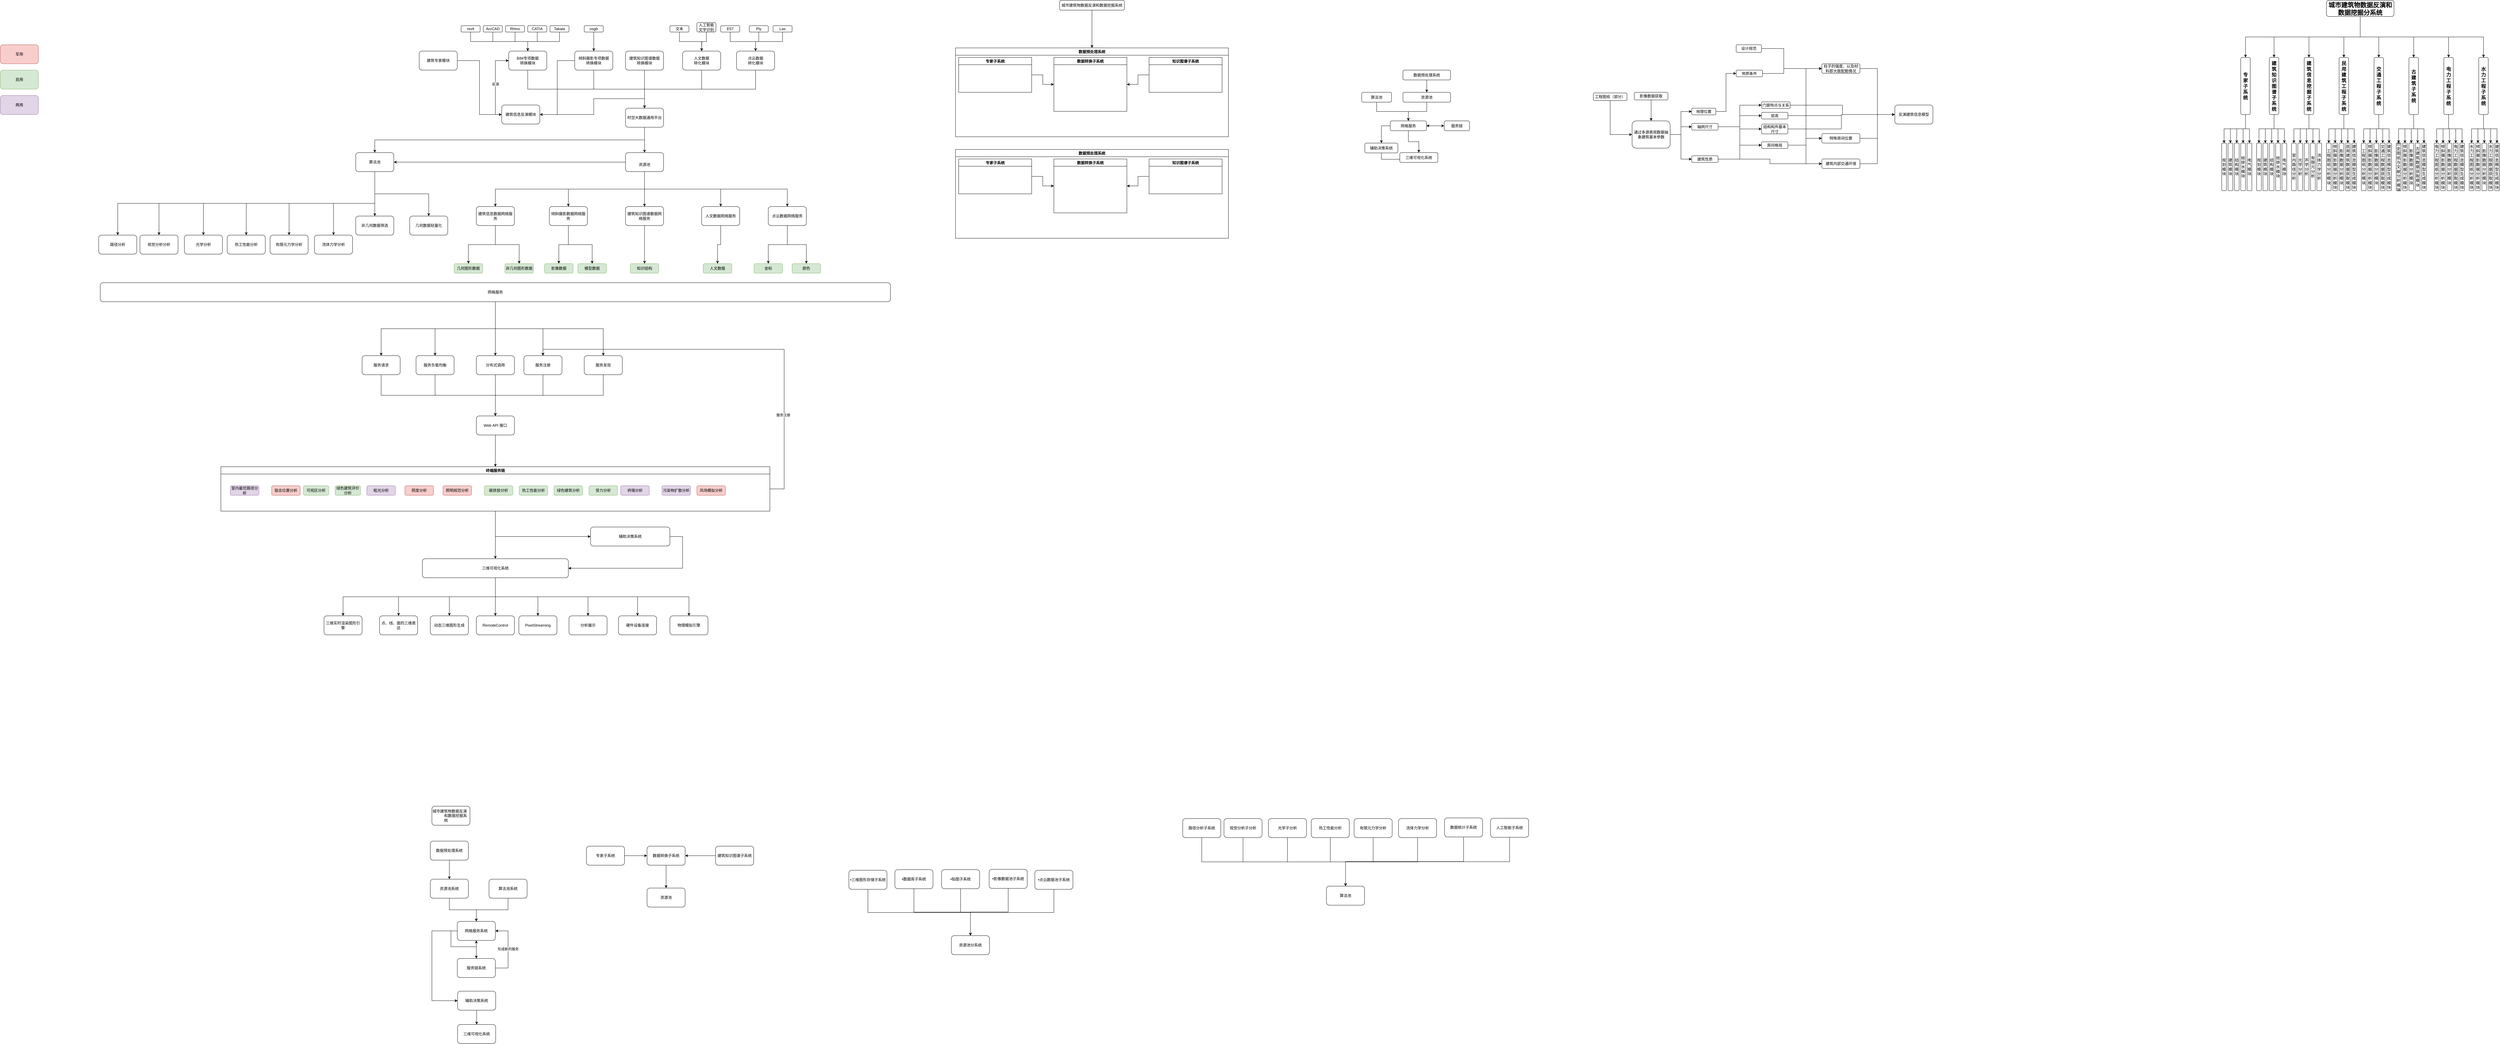 <mxfile version="14.9.1" type="github">
  <diagram id="X45F6iHZQrVJbvX49tsV" name="Page-1">
    <mxGraphModel dx="3022" dy="1193" grid="1" gridSize="10" guides="0" tooltips="1" connect="1" arrows="1" fold="1" page="0" pageScale="1" pageWidth="827" pageHeight="1169" math="0" shadow="0">
      <root>
        <mxCell id="0" />
        <mxCell id="1" parent="0" />
        <mxCell id="4ePM_mrX_eO2cXphhPyk-14" style="edgeStyle=orthogonalEdgeStyle;rounded=0;orthogonalLoop=1;jettySize=auto;html=1;entryX=0.5;entryY=0;entryDx=0;entryDy=0;" parent="1" source="4ePM_mrX_eO2cXphhPyk-1" target="4ePM_mrX_eO2cXphhPyk-13" edge="1">
          <mxGeometry relative="1" as="geometry">
            <mxPoint x="450" y="410" as="targetPoint" />
          </mxGeometry>
        </mxCell>
        <mxCell id="-WSbbYuiBx0uszV9ExOx-3" style="edgeStyle=orthogonalEdgeStyle;rounded=0;orthogonalLoop=1;jettySize=auto;html=1;exitX=0.5;exitY=1;exitDx=0;exitDy=0;" parent="1" source="4ePM_mrX_eO2cXphhPyk-1" target="-WSbbYuiBx0uszV9ExOx-1" edge="1">
          <mxGeometry relative="1" as="geometry" />
        </mxCell>
        <mxCell id="4ePM_mrX_eO2cXphhPyk-1" value="时空大数据通用平台" style="rounded=1;whiteSpace=wrap;html=1;" parent="1" vertex="1">
          <mxGeometry x="390" y="300" width="120" height="60" as="geometry" />
        </mxCell>
        <mxCell id="4ePM_mrX_eO2cXphhPyk-6" style="edgeStyle=orthogonalEdgeStyle;rounded=0;orthogonalLoop=1;jettySize=auto;html=1;exitX=0.5;exitY=1;exitDx=0;exitDy=0;" parent="1" source="4ePM_mrX_eO2cXphhPyk-2" target="4ePM_mrX_eO2cXphhPyk-1" edge="1">
          <mxGeometry relative="1" as="geometry" />
        </mxCell>
        <mxCell id="4ePM_mrX_eO2cXphhPyk-2" value="BIM专项数据&lt;br&gt;转换模块" style="rounded=1;whiteSpace=wrap;html=1;" parent="1" vertex="1">
          <mxGeometry x="22" y="120" width="120" height="60" as="geometry" />
        </mxCell>
        <mxCell id="4ePM_mrX_eO2cXphhPyk-7" style="edgeStyle=orthogonalEdgeStyle;rounded=0;orthogonalLoop=1;jettySize=auto;html=1;exitX=0.5;exitY=1;exitDx=0;exitDy=0;" parent="1" source="4ePM_mrX_eO2cXphhPyk-3" target="4ePM_mrX_eO2cXphhPyk-1" edge="1">
          <mxGeometry relative="1" as="geometry" />
        </mxCell>
        <mxCell id="pQje5xh-BZ4L-_6oTXLz-7" style="edgeStyle=orthogonalEdgeStyle;rounded=0;orthogonalLoop=1;jettySize=auto;html=1;entryX=1;entryY=0.5;entryDx=0;entryDy=0;exitX=0;exitY=0.5;exitDx=0;exitDy=0;" parent="1" source="4ePM_mrX_eO2cXphhPyk-3" target="pQje5xh-BZ4L-_6oTXLz-6" edge="1">
          <mxGeometry relative="1" as="geometry" />
        </mxCell>
        <mxCell id="4ePM_mrX_eO2cXphhPyk-3" value="倾斜摄影专项数据&lt;br&gt;转换模块" style="rounded=1;whiteSpace=wrap;html=1;" parent="1" vertex="1">
          <mxGeometry x="230" y="120" width="120" height="60" as="geometry" />
        </mxCell>
        <mxCell id="4ePM_mrX_eO2cXphhPyk-8" style="edgeStyle=orthogonalEdgeStyle;rounded=0;orthogonalLoop=1;jettySize=auto;html=1;entryX=0.5;entryY=0;entryDx=0;entryDy=0;exitX=0.5;exitY=1;exitDx=0;exitDy=0;" parent="1" source="4ePM_mrX_eO2cXphhPyk-4" target="4ePM_mrX_eO2cXphhPyk-1" edge="1">
          <mxGeometry relative="1" as="geometry" />
        </mxCell>
        <mxCell id="pQje5xh-BZ4L-_6oTXLz-9" style="edgeStyle=orthogonalEdgeStyle;rounded=0;orthogonalLoop=1;jettySize=auto;html=1;entryX=1;entryY=0.5;entryDx=0;entryDy=0;" parent="1" source="4ePM_mrX_eO2cXphhPyk-4" target="pQje5xh-BZ4L-_6oTXLz-6" edge="1">
          <mxGeometry relative="1" as="geometry">
            <Array as="points">
              <mxPoint x="450" y="270" />
              <mxPoint x="290" y="270" />
              <mxPoint x="290" y="320" />
            </Array>
          </mxGeometry>
        </mxCell>
        <mxCell id="4ePM_mrX_eO2cXphhPyk-4" value="建筑知识图谱数据&lt;br&gt;转换模块" style="rounded=1;whiteSpace=wrap;html=1;" parent="1" vertex="1">
          <mxGeometry x="390" y="120" width="120" height="60" as="geometry" />
        </mxCell>
        <mxCell id="4ePM_mrX_eO2cXphhPyk-9" style="edgeStyle=orthogonalEdgeStyle;rounded=0;orthogonalLoop=1;jettySize=auto;html=1;exitX=0.5;exitY=1;exitDx=0;exitDy=0;" parent="1" source="4ePM_mrX_eO2cXphhPyk-5" target="4ePM_mrX_eO2cXphhPyk-1" edge="1">
          <mxGeometry relative="1" as="geometry" />
        </mxCell>
        <mxCell id="4ePM_mrX_eO2cXphhPyk-5" value="人文数据&lt;br&gt;转化模块" style="rounded=1;whiteSpace=wrap;html=1;" parent="1" vertex="1">
          <mxGeometry x="570" y="120" width="120" height="60" as="geometry" />
        </mxCell>
        <mxCell id="4ePM_mrX_eO2cXphhPyk-12" style="edgeStyle=orthogonalEdgeStyle;rounded=0;orthogonalLoop=1;jettySize=auto;html=1;entryX=0.5;entryY=0;entryDx=0;entryDy=0;exitX=0.5;exitY=1;exitDx=0;exitDy=0;" parent="1" source="4ePM_mrX_eO2cXphhPyk-11" target="4ePM_mrX_eO2cXphhPyk-1" edge="1">
          <mxGeometry relative="1" as="geometry" />
        </mxCell>
        <mxCell id="4ePM_mrX_eO2cXphhPyk-11" value="点云数据&lt;br&gt;转化模块" style="rounded=1;whiteSpace=wrap;html=1;" parent="1" vertex="1">
          <mxGeometry x="740" y="120" width="120" height="60" as="geometry" />
        </mxCell>
        <mxCell id="4ePM_mrX_eO2cXphhPyk-21" style="edgeStyle=orthogonalEdgeStyle;rounded=0;orthogonalLoop=1;jettySize=auto;html=1;exitX=0.5;exitY=1;exitDx=0;exitDy=0;" parent="1" source="4ePM_mrX_eO2cXphhPyk-13" target="4ePM_mrX_eO2cXphhPyk-15" edge="1">
          <mxGeometry relative="1" as="geometry" />
        </mxCell>
        <mxCell id="4ePM_mrX_eO2cXphhPyk-22" style="edgeStyle=orthogonalEdgeStyle;rounded=0;orthogonalLoop=1;jettySize=auto;html=1;exitX=0.5;exitY=1;exitDx=0;exitDy=0;" parent="1" source="4ePM_mrX_eO2cXphhPyk-13" target="4ePM_mrX_eO2cXphhPyk-16" edge="1">
          <mxGeometry relative="1" as="geometry" />
        </mxCell>
        <mxCell id="4ePM_mrX_eO2cXphhPyk-23" style="edgeStyle=orthogonalEdgeStyle;rounded=0;orthogonalLoop=1;jettySize=auto;html=1;" parent="1" source="4ePM_mrX_eO2cXphhPyk-13" target="4ePM_mrX_eO2cXphhPyk-17" edge="1">
          <mxGeometry relative="1" as="geometry" />
        </mxCell>
        <mxCell id="4ePM_mrX_eO2cXphhPyk-24" style="edgeStyle=orthogonalEdgeStyle;rounded=0;orthogonalLoop=1;jettySize=auto;html=1;exitX=0.5;exitY=1;exitDx=0;exitDy=0;" parent="1" source="4ePM_mrX_eO2cXphhPyk-13" target="4ePM_mrX_eO2cXphhPyk-18" edge="1">
          <mxGeometry relative="1" as="geometry" />
        </mxCell>
        <mxCell id="4ePM_mrX_eO2cXphhPyk-25" style="edgeStyle=orthogonalEdgeStyle;rounded=0;orthogonalLoop=1;jettySize=auto;html=1;exitX=0.5;exitY=1;exitDx=0;exitDy=0;" parent="1" source="4ePM_mrX_eO2cXphhPyk-13" target="4ePM_mrX_eO2cXphhPyk-19" edge="1">
          <mxGeometry relative="1" as="geometry" />
        </mxCell>
        <mxCell id="-WSbbYuiBx0uszV9ExOx-58" style="edgeStyle=orthogonalEdgeStyle;rounded=0;orthogonalLoop=1;jettySize=auto;html=1;entryX=1;entryY=0.5;entryDx=0;entryDy=0;" parent="1" source="4ePM_mrX_eO2cXphhPyk-13" target="-WSbbYuiBx0uszV9ExOx-1" edge="1">
          <mxGeometry relative="1" as="geometry" />
        </mxCell>
        <mxCell id="4ePM_mrX_eO2cXphhPyk-13" value="&lt;br&gt;资源池" style="rounded=1;whiteSpace=wrap;html=1;" parent="1" vertex="1">
          <mxGeometry x="390" y="440" width="120" height="60" as="geometry" />
        </mxCell>
        <mxCell id="-WSbbYuiBx0uszV9ExOx-60" style="edgeStyle=orthogonalEdgeStyle;rounded=0;orthogonalLoop=1;jettySize=auto;html=1;exitX=0.5;exitY=1;exitDx=0;exitDy=0;" parent="1" source="4ePM_mrX_eO2cXphhPyk-15" target="-WSbbYuiBx0uszV9ExOx-59" edge="1">
          <mxGeometry relative="1" as="geometry" />
        </mxCell>
        <mxCell id="-WSbbYuiBx0uszV9ExOx-62" style="edgeStyle=orthogonalEdgeStyle;rounded=0;orthogonalLoop=1;jettySize=auto;html=1;" parent="1" source="4ePM_mrX_eO2cXphhPyk-15" target="-WSbbYuiBx0uszV9ExOx-61" edge="1">
          <mxGeometry relative="1" as="geometry" />
        </mxCell>
        <mxCell id="4ePM_mrX_eO2cXphhPyk-15" value="建筑信息数据网络服务" style="rounded=1;whiteSpace=wrap;html=1;" parent="1" vertex="1">
          <mxGeometry x="-80" y="610" width="120" height="60" as="geometry" />
        </mxCell>
        <mxCell id="-WSbbYuiBx0uszV9ExOx-64" style="edgeStyle=orthogonalEdgeStyle;rounded=0;orthogonalLoop=1;jettySize=auto;html=1;" parent="1" source="4ePM_mrX_eO2cXphhPyk-16" target="-WSbbYuiBx0uszV9ExOx-63" edge="1">
          <mxGeometry relative="1" as="geometry" />
        </mxCell>
        <mxCell id="-WSbbYuiBx0uszV9ExOx-66" style="edgeStyle=orthogonalEdgeStyle;rounded=0;orthogonalLoop=1;jettySize=auto;html=1;" parent="1" source="4ePM_mrX_eO2cXphhPyk-16" target="-WSbbYuiBx0uszV9ExOx-65" edge="1">
          <mxGeometry relative="1" as="geometry" />
        </mxCell>
        <mxCell id="4ePM_mrX_eO2cXphhPyk-16" value="倾斜摄影数据网络服务" style="rounded=1;whiteSpace=wrap;html=1;" parent="1" vertex="1">
          <mxGeometry x="150" y="610" width="120" height="60" as="geometry" />
        </mxCell>
        <mxCell id="-WSbbYuiBx0uszV9ExOx-68" style="edgeStyle=orthogonalEdgeStyle;rounded=0;orthogonalLoop=1;jettySize=auto;html=1;" parent="1" source="4ePM_mrX_eO2cXphhPyk-17" target="-WSbbYuiBx0uszV9ExOx-67" edge="1">
          <mxGeometry relative="1" as="geometry" />
        </mxCell>
        <mxCell id="4ePM_mrX_eO2cXphhPyk-17" value="建筑知识图谱数据网络服务" style="rounded=1;whiteSpace=wrap;html=1;" parent="1" vertex="1">
          <mxGeometry x="390" y="610" width="120" height="60" as="geometry" />
        </mxCell>
        <mxCell id="-WSbbYuiBx0uszV9ExOx-70" style="edgeStyle=orthogonalEdgeStyle;rounded=0;orthogonalLoop=1;jettySize=auto;html=1;" parent="1" source="4ePM_mrX_eO2cXphhPyk-18" target="-WSbbYuiBx0uszV9ExOx-69" edge="1">
          <mxGeometry relative="1" as="geometry" />
        </mxCell>
        <mxCell id="4ePM_mrX_eO2cXphhPyk-18" value="人文数据网络服务" style="rounded=1;whiteSpace=wrap;html=1;" parent="1" vertex="1">
          <mxGeometry x="630" y="610" width="120" height="60" as="geometry" />
        </mxCell>
        <mxCell id="-WSbbYuiBx0uszV9ExOx-73" style="edgeStyle=orthogonalEdgeStyle;rounded=0;orthogonalLoop=1;jettySize=auto;html=1;" parent="1" source="4ePM_mrX_eO2cXphhPyk-19" target="-WSbbYuiBx0uszV9ExOx-72" edge="1">
          <mxGeometry relative="1" as="geometry" />
        </mxCell>
        <mxCell id="-WSbbYuiBx0uszV9ExOx-75" style="edgeStyle=orthogonalEdgeStyle;rounded=0;orthogonalLoop=1;jettySize=auto;html=1;" parent="1" source="4ePM_mrX_eO2cXphhPyk-19" target="-WSbbYuiBx0uszV9ExOx-74" edge="1">
          <mxGeometry relative="1" as="geometry" />
        </mxCell>
        <mxCell id="4ePM_mrX_eO2cXphhPyk-19" value="点云数据网络服务" style="rounded=1;whiteSpace=wrap;html=1;" parent="1" vertex="1">
          <mxGeometry x="840" y="610" width="120" height="60" as="geometry" />
        </mxCell>
        <mxCell id="4ePM_mrX_eO2cXphhPyk-37" style="edgeStyle=orthogonalEdgeStyle;rounded=0;orthogonalLoop=1;jettySize=auto;html=1;exitX=0.5;exitY=1;exitDx=0;exitDy=0;" parent="1" source="4ePM_mrX_eO2cXphhPyk-26" target="4ePM_mrX_eO2cXphhPyk-32" edge="1">
          <mxGeometry relative="1" as="geometry" />
        </mxCell>
        <mxCell id="4ePM_mrX_eO2cXphhPyk-38" style="edgeStyle=orthogonalEdgeStyle;rounded=0;orthogonalLoop=1;jettySize=auto;html=1;exitX=0.5;exitY=1;exitDx=0;exitDy=0;" parent="1" source="4ePM_mrX_eO2cXphhPyk-26" target="4ePM_mrX_eO2cXphhPyk-33" edge="1">
          <mxGeometry relative="1" as="geometry" />
        </mxCell>
        <mxCell id="4ePM_mrX_eO2cXphhPyk-39" style="edgeStyle=orthogonalEdgeStyle;rounded=0;orthogonalLoop=1;jettySize=auto;html=1;" parent="1" source="4ePM_mrX_eO2cXphhPyk-26" target="4ePM_mrX_eO2cXphhPyk-34" edge="1">
          <mxGeometry relative="1" as="geometry" />
        </mxCell>
        <mxCell id="4ePM_mrX_eO2cXphhPyk-40" style="edgeStyle=orthogonalEdgeStyle;rounded=0;orthogonalLoop=1;jettySize=auto;html=1;exitX=0.5;exitY=1;exitDx=0;exitDy=0;" parent="1" source="4ePM_mrX_eO2cXphhPyk-26" target="4ePM_mrX_eO2cXphhPyk-35" edge="1">
          <mxGeometry relative="1" as="geometry" />
        </mxCell>
        <mxCell id="4ePM_mrX_eO2cXphhPyk-41" style="edgeStyle=orthogonalEdgeStyle;rounded=0;orthogonalLoop=1;jettySize=auto;html=1;exitX=0.5;exitY=1;exitDx=0;exitDy=0;" parent="1" source="4ePM_mrX_eO2cXphhPyk-26" target="4ePM_mrX_eO2cXphhPyk-36" edge="1">
          <mxGeometry relative="1" as="geometry" />
        </mxCell>
        <mxCell id="4ePM_mrX_eO2cXphhPyk-26" value="网格服务" style="rounded=1;whiteSpace=wrap;html=1;" parent="1" vertex="1">
          <mxGeometry x="-1265" y="850" width="2490" height="60" as="geometry" />
        </mxCell>
        <mxCell id="4ePM_mrX_eO2cXphhPyk-43" style="edgeStyle=orthogonalEdgeStyle;rounded=0;orthogonalLoop=1;jettySize=auto;html=1;exitX=0.5;exitY=1;exitDx=0;exitDy=0;" parent="1" source="4ePM_mrX_eO2cXphhPyk-32" target="4ePM_mrX_eO2cXphhPyk-42" edge="1">
          <mxGeometry relative="1" as="geometry">
            <mxPoint x="-840" y="1230" as="sourcePoint" />
          </mxGeometry>
        </mxCell>
        <mxCell id="4ePM_mrX_eO2cXphhPyk-32" value="服务请求" style="rounded=1;whiteSpace=wrap;html=1;" parent="1" vertex="1">
          <mxGeometry x="-440" y="1080" width="120" height="60" as="geometry" />
        </mxCell>
        <mxCell id="4ePM_mrX_eO2cXphhPyk-44" style="edgeStyle=orthogonalEdgeStyle;rounded=0;orthogonalLoop=1;jettySize=auto;html=1;exitX=0.5;exitY=1;exitDx=0;exitDy=0;" parent="1" source="4ePM_mrX_eO2cXphhPyk-33" target="4ePM_mrX_eO2cXphhPyk-42" edge="1">
          <mxGeometry relative="1" as="geometry" />
        </mxCell>
        <mxCell id="4ePM_mrX_eO2cXphhPyk-33" value="服务负载均衡" style="rounded=1;whiteSpace=wrap;html=1;" parent="1" vertex="1">
          <mxGeometry x="-270" y="1080" width="120" height="60" as="geometry" />
        </mxCell>
        <mxCell id="4ePM_mrX_eO2cXphhPyk-45" style="edgeStyle=orthogonalEdgeStyle;rounded=0;orthogonalLoop=1;jettySize=auto;html=1;entryX=0.5;entryY=0;entryDx=0;entryDy=0;exitX=0.5;exitY=1;exitDx=0;exitDy=0;" parent="1" source="4ePM_mrX_eO2cXphhPyk-34" target="4ePM_mrX_eO2cXphhPyk-42" edge="1">
          <mxGeometry relative="1" as="geometry" />
        </mxCell>
        <mxCell id="4ePM_mrX_eO2cXphhPyk-34" value="分布式调用" style="rounded=1;whiteSpace=wrap;html=1;" parent="1" vertex="1">
          <mxGeometry x="-80" y="1080" width="120" height="60" as="geometry" />
        </mxCell>
        <mxCell id="-WSbbYuiBx0uszV9ExOx-76" style="edgeStyle=orthogonalEdgeStyle;rounded=0;orthogonalLoop=1;jettySize=auto;html=1;entryX=0.5;entryY=0;entryDx=0;entryDy=0;exitX=0.5;exitY=1;exitDx=0;exitDy=0;" parent="1" source="4ePM_mrX_eO2cXphhPyk-35" target="4ePM_mrX_eO2cXphhPyk-42" edge="1">
          <mxGeometry relative="1" as="geometry" />
        </mxCell>
        <mxCell id="4ePM_mrX_eO2cXphhPyk-35" value="服务注册" style="rounded=1;whiteSpace=wrap;html=1;" parent="1" vertex="1">
          <mxGeometry x="70" y="1080" width="120" height="60" as="geometry" />
        </mxCell>
        <mxCell id="4ePM_mrX_eO2cXphhPyk-47" style="edgeStyle=orthogonalEdgeStyle;rounded=0;orthogonalLoop=1;jettySize=auto;html=1;exitX=0.5;exitY=1;exitDx=0;exitDy=0;" parent="1" source="4ePM_mrX_eO2cXphhPyk-36" target="4ePM_mrX_eO2cXphhPyk-42" edge="1">
          <mxGeometry relative="1" as="geometry" />
        </mxCell>
        <mxCell id="4ePM_mrX_eO2cXphhPyk-36" value="服务发现" style="rounded=1;whiteSpace=wrap;html=1;" parent="1" vertex="1">
          <mxGeometry x="260" y="1080" width="120" height="60" as="geometry" />
        </mxCell>
        <mxCell id="-WSbbYuiBx0uszV9ExOx-93" style="edgeStyle=orthogonalEdgeStyle;rounded=0;orthogonalLoop=1;jettySize=auto;html=1;" parent="1" source="4ePM_mrX_eO2cXphhPyk-42" target="-WSbbYuiBx0uszV9ExOx-92" edge="1">
          <mxGeometry relative="1" as="geometry" />
        </mxCell>
        <mxCell id="4ePM_mrX_eO2cXphhPyk-42" value="Web API 接口" style="rounded=1;whiteSpace=wrap;html=1;" parent="1" vertex="1">
          <mxGeometry x="-80" y="1270" width="120" height="60" as="geometry" />
        </mxCell>
        <mxCell id="-WSbbYuiBx0uszV9ExOx-5" style="edgeStyle=orthogonalEdgeStyle;rounded=0;orthogonalLoop=1;jettySize=auto;html=1;exitX=0.5;exitY=1;exitDx=0;exitDy=0;" parent="1" source="-WSbbYuiBx0uszV9ExOx-1" target="-WSbbYuiBx0uszV9ExOx-4" edge="1">
          <mxGeometry relative="1" as="geometry" />
        </mxCell>
        <mxCell id="-WSbbYuiBx0uszV9ExOx-7" style="edgeStyle=orthogonalEdgeStyle;rounded=0;orthogonalLoop=1;jettySize=auto;html=1;" parent="1" source="-WSbbYuiBx0uszV9ExOx-1" target="-WSbbYuiBx0uszV9ExOx-6" edge="1">
          <mxGeometry relative="1" as="geometry" />
        </mxCell>
        <mxCell id="-WSbbYuiBx0uszV9ExOx-9" style="edgeStyle=orthogonalEdgeStyle;rounded=0;orthogonalLoop=1;jettySize=auto;html=1;exitX=0.5;exitY=1;exitDx=0;exitDy=0;" parent="1" source="-WSbbYuiBx0uszV9ExOx-1" target="-WSbbYuiBx0uszV9ExOx-8" edge="1">
          <mxGeometry relative="1" as="geometry" />
        </mxCell>
        <mxCell id="-WSbbYuiBx0uszV9ExOx-11" style="edgeStyle=orthogonalEdgeStyle;rounded=0;orthogonalLoop=1;jettySize=auto;html=1;exitX=0.5;exitY=1;exitDx=0;exitDy=0;" parent="1" source="-WSbbYuiBx0uszV9ExOx-1" target="-WSbbYuiBx0uszV9ExOx-10" edge="1">
          <mxGeometry relative="1" as="geometry" />
        </mxCell>
        <mxCell id="-WSbbYuiBx0uszV9ExOx-13" style="edgeStyle=orthogonalEdgeStyle;rounded=0;orthogonalLoop=1;jettySize=auto;html=1;exitX=0.5;exitY=1;exitDx=0;exitDy=0;" parent="1" source="-WSbbYuiBx0uszV9ExOx-1" target="-WSbbYuiBx0uszV9ExOx-12" edge="1">
          <mxGeometry relative="1" as="geometry" />
        </mxCell>
        <mxCell id="-WSbbYuiBx0uszV9ExOx-15" style="edgeStyle=orthogonalEdgeStyle;rounded=0;orthogonalLoop=1;jettySize=auto;html=1;entryX=0.5;entryY=0;entryDx=0;entryDy=0;exitX=0.5;exitY=1;exitDx=0;exitDy=0;" parent="1" source="-WSbbYuiBx0uszV9ExOx-1" target="-WSbbYuiBx0uszV9ExOx-14" edge="1">
          <mxGeometry relative="1" as="geometry" />
        </mxCell>
        <mxCell id="-WSbbYuiBx0uszV9ExOx-17" style="edgeStyle=orthogonalEdgeStyle;rounded=0;orthogonalLoop=1;jettySize=auto;html=1;exitX=0.5;exitY=1;exitDx=0;exitDy=0;" parent="1" source="-WSbbYuiBx0uszV9ExOx-1" target="-WSbbYuiBx0uszV9ExOx-16" edge="1">
          <mxGeometry relative="1" as="geometry" />
        </mxCell>
        <mxCell id="-WSbbYuiBx0uszV9ExOx-53" style="edgeStyle=orthogonalEdgeStyle;rounded=0;orthogonalLoop=1;jettySize=auto;html=1;exitX=0.5;exitY=1;exitDx=0;exitDy=0;" parent="1" source="-WSbbYuiBx0uszV9ExOx-1" target="-WSbbYuiBx0uszV9ExOx-52" edge="1">
          <mxGeometry relative="1" as="geometry" />
        </mxCell>
        <mxCell id="-WSbbYuiBx0uszV9ExOx-1" value="算法池" style="rounded=1;whiteSpace=wrap;html=1;" parent="1" vertex="1">
          <mxGeometry x="-460" y="440" width="120" height="60" as="geometry" />
        </mxCell>
        <mxCell id="-WSbbYuiBx0uszV9ExOx-4" value="几何数据轻量化" style="rounded=1;whiteSpace=wrap;html=1;" parent="1" vertex="1">
          <mxGeometry x="-290" y="640" width="120" height="60" as="geometry" />
        </mxCell>
        <mxCell id="-WSbbYuiBx0uszV9ExOx-6" value="非几何数据筛选" style="rounded=1;whiteSpace=wrap;html=1;" parent="1" vertex="1">
          <mxGeometry x="-460" y="640" width="120" height="60" as="geometry" />
        </mxCell>
        <mxCell id="-WSbbYuiBx0uszV9ExOx-8" value="流体力学分析" style="rounded=1;whiteSpace=wrap;html=1;" parent="1" vertex="1">
          <mxGeometry x="-590" y="700" width="120" height="60" as="geometry" />
        </mxCell>
        <mxCell id="-WSbbYuiBx0uszV9ExOx-10" value="有限元力学分析" style="rounded=1;whiteSpace=wrap;html=1;" parent="1" vertex="1">
          <mxGeometry x="-730" y="700" width="120" height="60" as="geometry" />
        </mxCell>
        <mxCell id="-WSbbYuiBx0uszV9ExOx-12" value="热工性能分析" style="rounded=1;whiteSpace=wrap;html=1;" parent="1" vertex="1">
          <mxGeometry x="-865" y="700" width="120" height="60" as="geometry" />
        </mxCell>
        <mxCell id="-WSbbYuiBx0uszV9ExOx-14" value="光学分析" style="rounded=1;whiteSpace=wrap;html=1;" parent="1" vertex="1">
          <mxGeometry x="-1000" y="700" width="120" height="60" as="geometry" />
        </mxCell>
        <mxCell id="-WSbbYuiBx0uszV9ExOx-16" value="视觉分析分析" style="rounded=1;whiteSpace=wrap;html=1;" parent="1" vertex="1">
          <mxGeometry x="-1140" y="700" width="120" height="60" as="geometry" />
        </mxCell>
        <mxCell id="-WSbbYuiBx0uszV9ExOx-22" value="军用" style="rounded=1;whiteSpace=wrap;html=1;fillColor=#f8cecc;strokeColor=#b85450;" parent="1" vertex="1">
          <mxGeometry x="-1580" y="100" width="120" height="60" as="geometry" />
        </mxCell>
        <mxCell id="-WSbbYuiBx0uszV9ExOx-23" value="民用" style="rounded=1;whiteSpace=wrap;html=1;fillColor=#d5e8d4;strokeColor=#82b366;" parent="1" vertex="1">
          <mxGeometry x="-1580" y="180" width="120" height="60" as="geometry" />
        </mxCell>
        <mxCell id="-WSbbYuiBx0uszV9ExOx-24" value="两用" style="rounded=1;whiteSpace=wrap;html=1;fillColor=#e1d5e7;strokeColor=#9673a6;" parent="1" vertex="1">
          <mxGeometry x="-1580" y="260" width="120" height="60" as="geometry" />
        </mxCell>
        <mxCell id="-WSbbYuiBx0uszV9ExOx-52" value="路径分析" style="rounded=1;whiteSpace=wrap;html=1;" parent="1" vertex="1">
          <mxGeometry x="-1270" y="700" width="120" height="60" as="geometry" />
        </mxCell>
        <mxCell id="-WSbbYuiBx0uszV9ExOx-59" value="几何图形数据" style="rounded=1;whiteSpace=wrap;html=1;fillColor=#d5e8d4;strokeColor=#82b366;" parent="1" vertex="1">
          <mxGeometry x="-150" y="790" width="90" height="30" as="geometry" />
        </mxCell>
        <mxCell id="-WSbbYuiBx0uszV9ExOx-61" value="非几何图形数据" style="rounded=1;whiteSpace=wrap;html=1;fillColor=#d5e8d4;strokeColor=#82b366;" parent="1" vertex="1">
          <mxGeometry x="10" y="790" width="90" height="30" as="geometry" />
        </mxCell>
        <mxCell id="-WSbbYuiBx0uszV9ExOx-63" value="影像数据" style="rounded=1;whiteSpace=wrap;html=1;fillColor=#d5e8d4;strokeColor=#82b366;" parent="1" vertex="1">
          <mxGeometry x="135" y="790" width="90" height="30" as="geometry" />
        </mxCell>
        <mxCell id="-WSbbYuiBx0uszV9ExOx-65" value="模型数据" style="rounded=1;whiteSpace=wrap;html=1;fillColor=#d5e8d4;strokeColor=#82b366;" parent="1" vertex="1">
          <mxGeometry x="240" y="790" width="90" height="30" as="geometry" />
        </mxCell>
        <mxCell id="-WSbbYuiBx0uszV9ExOx-67" value="知识结构" style="rounded=1;whiteSpace=wrap;html=1;fillColor=#d5e8d4;strokeColor=#82b366;" parent="1" vertex="1">
          <mxGeometry x="405" y="790" width="90" height="30" as="geometry" />
        </mxCell>
        <mxCell id="-WSbbYuiBx0uszV9ExOx-69" value="人文数据" style="rounded=1;whiteSpace=wrap;html=1;fillColor=#d5e8d4;strokeColor=#82b366;" parent="1" vertex="1">
          <mxGeometry x="635" y="790" width="90" height="30" as="geometry" />
        </mxCell>
        <mxCell id="-WSbbYuiBx0uszV9ExOx-71" value="人文数据" style="rounded=1;whiteSpace=wrap;html=1;fillColor=#d5e8d4;strokeColor=#82b366;" parent="1" vertex="1">
          <mxGeometry x="635" y="790" width="90" height="30" as="geometry" />
        </mxCell>
        <mxCell id="-WSbbYuiBx0uszV9ExOx-72" value="坐标" style="rounded=1;whiteSpace=wrap;html=1;fillColor=#d5e8d4;strokeColor=#82b366;" parent="1" vertex="1">
          <mxGeometry x="795" y="790" width="90" height="30" as="geometry" />
        </mxCell>
        <mxCell id="-WSbbYuiBx0uszV9ExOx-74" value="颜色" style="rounded=1;whiteSpace=wrap;html=1;fillColor=#d5e8d4;strokeColor=#82b366;" parent="1" vertex="1">
          <mxGeometry x="915" y="790" width="90" height="30" as="geometry" />
        </mxCell>
        <mxCell id="-WSbbYuiBx0uszV9ExOx-95" style="edgeStyle=orthogonalEdgeStyle;rounded=0;orthogonalLoop=1;jettySize=auto;html=1;" parent="1" source="-WSbbYuiBx0uszV9ExOx-92" target="-WSbbYuiBx0uszV9ExOx-94" edge="1">
          <mxGeometry relative="1" as="geometry" />
        </mxCell>
        <mxCell id="pQje5xh-BZ4L-_6oTXLz-1" style="edgeStyle=orthogonalEdgeStyle;rounded=0;orthogonalLoop=1;jettySize=auto;html=1;entryX=0.5;entryY=0;entryDx=0;entryDy=0;" parent="1" source="-WSbbYuiBx0uszV9ExOx-92" target="4ePM_mrX_eO2cXphhPyk-35" edge="1">
          <mxGeometry relative="1" as="geometry">
            <Array as="points">
              <mxPoint x="890" y="1500" />
              <mxPoint x="890" y="1060" />
              <mxPoint x="130" y="1060" />
            </Array>
          </mxGeometry>
        </mxCell>
        <mxCell id="pQje5xh-BZ4L-_6oTXLz-2" value="服务注册" style="edgeLabel;html=1;align=center;verticalAlign=middle;resizable=0;points=[];" parent="pQje5xh-BZ4L-_6oTXLz-1" vertex="1" connectable="0">
          <mxGeometry x="-0.56" y="3" relative="1" as="geometry">
            <mxPoint as="offset" />
          </mxGeometry>
        </mxCell>
        <mxCell id="pQje5xh-BZ4L-_6oTXLz-4" style="edgeStyle=orthogonalEdgeStyle;rounded=0;orthogonalLoop=1;jettySize=auto;html=1;entryX=0;entryY=0.5;entryDx=0;entryDy=0;" parent="1" source="-WSbbYuiBx0uszV9ExOx-92" target="pQje5xh-BZ4L-_6oTXLz-3" edge="1">
          <mxGeometry relative="1" as="geometry" />
        </mxCell>
        <mxCell id="-WSbbYuiBx0uszV9ExOx-92" value="终端服务链" style="swimlane;" parent="1" vertex="1">
          <mxGeometry x="-885" y="1430" width="1730" height="140" as="geometry" />
        </mxCell>
        <mxCell id="-WSbbYuiBx0uszV9ExOx-78" value="狙击位置分析" style="rounded=1;whiteSpace=wrap;html=1;fillColor=#f8cecc;strokeColor=#b85450;" parent="-WSbbYuiBx0uszV9ExOx-92" vertex="1">
          <mxGeometry x="160" y="60" width="90" height="30" as="geometry" />
        </mxCell>
        <mxCell id="-WSbbYuiBx0uszV9ExOx-79" value="可视区分析" style="rounded=1;whiteSpace=wrap;html=1;fillColor=#d5e8d4;strokeColor=#82b366;" parent="-WSbbYuiBx0uszV9ExOx-92" vertex="1">
          <mxGeometry x="260" y="60" width="80" height="30" as="geometry" />
        </mxCell>
        <mxCell id="-WSbbYuiBx0uszV9ExOx-80" value="绿色建筑评价分析" style="rounded=1;whiteSpace=wrap;html=1;fillColor=#d5e8d4;strokeColor=#82b366;" parent="-WSbbYuiBx0uszV9ExOx-92" vertex="1">
          <mxGeometry x="360" y="60" width="80" height="30" as="geometry" />
        </mxCell>
        <mxCell id="-WSbbYuiBx0uszV9ExOx-81" value="眩光分析" style="rounded=1;whiteSpace=wrap;html=1;fillColor=#e1d5e7;strokeColor=#9673a6;" parent="-WSbbYuiBx0uszV9ExOx-92" vertex="1">
          <mxGeometry x="460" y="60" width="90" height="30" as="geometry" />
        </mxCell>
        <mxCell id="-WSbbYuiBx0uszV9ExOx-82" value="照度分析" style="rounded=1;whiteSpace=wrap;html=1;fillColor=#f8cecc;strokeColor=#b85450;" parent="-WSbbYuiBx0uszV9ExOx-92" vertex="1">
          <mxGeometry x="580" y="60" width="90" height="30" as="geometry" />
        </mxCell>
        <mxCell id="-WSbbYuiBx0uszV9ExOx-83" value="照明规范分析" style="rounded=1;whiteSpace=wrap;html=1;fillColor=#f8cecc;strokeColor=#b85450;" parent="-WSbbYuiBx0uszV9ExOx-92" vertex="1">
          <mxGeometry x="700" y="60" width="90" height="30" as="geometry" />
        </mxCell>
        <mxCell id="-WSbbYuiBx0uszV9ExOx-84" value="碳排放分析" style="rounded=1;whiteSpace=wrap;html=1;fillColor=#d5e8d4;strokeColor=#82b366;" parent="-WSbbYuiBx0uszV9ExOx-92" vertex="1">
          <mxGeometry x="830" y="60" width="90" height="30" as="geometry" />
        </mxCell>
        <mxCell id="-WSbbYuiBx0uszV9ExOx-85" value="热工性能分析" style="rounded=1;whiteSpace=wrap;html=1;fillColor=#d5e8d4;strokeColor=#82b366;" parent="-WSbbYuiBx0uszV9ExOx-92" vertex="1">
          <mxGeometry x="940" y="60" width="90" height="30" as="geometry" />
        </mxCell>
        <mxCell id="-WSbbYuiBx0uszV9ExOx-86" value="绿色建筑分析" style="rounded=1;whiteSpace=wrap;html=1;fillColor=#d5e8d4;strokeColor=#82b366;" parent="-WSbbYuiBx0uszV9ExOx-92" vertex="1">
          <mxGeometry x="1050" y="60" width="90" height="30" as="geometry" />
        </mxCell>
        <mxCell id="-WSbbYuiBx0uszV9ExOx-87" value="受力分析" style="rounded=1;whiteSpace=wrap;html=1;fillColor=#d5e8d4;strokeColor=#82b366;" parent="-WSbbYuiBx0uszV9ExOx-92" vertex="1">
          <mxGeometry x="1160" y="60" width="90" height="30" as="geometry" />
        </mxCell>
        <mxCell id="-WSbbYuiBx0uszV9ExOx-88" value="坍塌分析" style="rounded=1;whiteSpace=wrap;html=1;fillColor=#e1d5e7;strokeColor=#9673a6;" parent="-WSbbYuiBx0uszV9ExOx-92" vertex="1">
          <mxGeometry x="1260" y="60" width="90" height="30" as="geometry" />
        </mxCell>
        <mxCell id="-WSbbYuiBx0uszV9ExOx-89" value="污染物扩散分析" style="rounded=1;whiteSpace=wrap;html=1;fillColor=#e1d5e7;strokeColor=#9673a6;" parent="-WSbbYuiBx0uszV9ExOx-92" vertex="1">
          <mxGeometry x="1390" y="60" width="90" height="30" as="geometry" />
        </mxCell>
        <mxCell id="-WSbbYuiBx0uszV9ExOx-90" value="风场模拟分析" style="rounded=1;whiteSpace=wrap;html=1;fillColor=#f8cecc;strokeColor=#b85450;" parent="-WSbbYuiBx0uszV9ExOx-92" vertex="1">
          <mxGeometry x="1500" y="60" width="90" height="30" as="geometry" />
        </mxCell>
        <mxCell id="-WSbbYuiBx0uszV9ExOx-91" value="室内最优路径分析" style="rounded=1;whiteSpace=wrap;html=1;fillColor=#e1d5e7;strokeColor=#9673a6;" parent="-WSbbYuiBx0uszV9ExOx-92" vertex="1">
          <mxGeometry x="30" y="60" width="90" height="30" as="geometry" />
        </mxCell>
        <mxCell id="-WSbbYuiBx0uszV9ExOx-98" style="edgeStyle=orthogonalEdgeStyle;rounded=0;orthogonalLoop=1;jettySize=auto;html=1;entryX=0.5;entryY=0;entryDx=0;entryDy=0;exitX=0.5;exitY=1;exitDx=0;exitDy=0;" parent="1" source="-WSbbYuiBx0uszV9ExOx-94" target="-WSbbYuiBx0uszV9ExOx-97" edge="1">
          <mxGeometry relative="1" as="geometry" />
        </mxCell>
        <mxCell id="-WSbbYuiBx0uszV9ExOx-100" style="edgeStyle=orthogonalEdgeStyle;rounded=0;orthogonalLoop=1;jettySize=auto;html=1;exitX=0.5;exitY=1;exitDx=0;exitDy=0;" parent="1" source="-WSbbYuiBx0uszV9ExOx-94" target="-WSbbYuiBx0uszV9ExOx-99" edge="1">
          <mxGeometry relative="1" as="geometry" />
        </mxCell>
        <mxCell id="-WSbbYuiBx0uszV9ExOx-103" style="edgeStyle=orthogonalEdgeStyle;rounded=0;orthogonalLoop=1;jettySize=auto;html=1;" parent="1" source="-WSbbYuiBx0uszV9ExOx-94" target="-WSbbYuiBx0uszV9ExOx-102" edge="1">
          <mxGeometry relative="1" as="geometry" />
        </mxCell>
        <mxCell id="-WSbbYuiBx0uszV9ExOx-129" style="edgeStyle=orthogonalEdgeStyle;rounded=0;orthogonalLoop=1;jettySize=auto;html=1;exitX=0.5;exitY=1;exitDx=0;exitDy=0;" parent="1" source="-WSbbYuiBx0uszV9ExOx-94" target="-WSbbYuiBx0uszV9ExOx-127" edge="1">
          <mxGeometry relative="1" as="geometry" />
        </mxCell>
        <mxCell id="-WSbbYuiBx0uszV9ExOx-130" style="edgeStyle=orthogonalEdgeStyle;rounded=0;orthogonalLoop=1;jettySize=auto;html=1;exitX=0.5;exitY=1;exitDx=0;exitDy=0;" parent="1" source="-WSbbYuiBx0uszV9ExOx-94" target="-WSbbYuiBx0uszV9ExOx-128" edge="1">
          <mxGeometry relative="1" as="geometry" />
        </mxCell>
        <mxCell id="-WSbbYuiBx0uszV9ExOx-132" style="edgeStyle=orthogonalEdgeStyle;rounded=0;orthogonalLoop=1;jettySize=auto;html=1;exitX=0.5;exitY=1;exitDx=0;exitDy=0;" parent="1" source="-WSbbYuiBx0uszV9ExOx-94" target="-WSbbYuiBx0uszV9ExOx-131" edge="1">
          <mxGeometry relative="1" as="geometry" />
        </mxCell>
        <mxCell id="-WSbbYuiBx0uszV9ExOx-134" style="edgeStyle=orthogonalEdgeStyle;rounded=0;orthogonalLoop=1;jettySize=auto;html=1;exitX=0.5;exitY=1;exitDx=0;exitDy=0;" parent="1" source="-WSbbYuiBx0uszV9ExOx-94" target="-WSbbYuiBx0uszV9ExOx-133" edge="1">
          <mxGeometry relative="1" as="geometry" />
        </mxCell>
        <mxCell id="-WSbbYuiBx0uszV9ExOx-136" style="edgeStyle=orthogonalEdgeStyle;rounded=0;orthogonalLoop=1;jettySize=auto;html=1;entryX=0.5;entryY=0;entryDx=0;entryDy=0;exitX=0.5;exitY=1;exitDx=0;exitDy=0;" parent="1" source="-WSbbYuiBx0uszV9ExOx-94" target="-WSbbYuiBx0uszV9ExOx-135" edge="1">
          <mxGeometry relative="1" as="geometry" />
        </mxCell>
        <mxCell id="-WSbbYuiBx0uszV9ExOx-94" value="三维可视化系统" style="rounded=1;whiteSpace=wrap;html=1;" parent="1" vertex="1">
          <mxGeometry x="-250" y="1720" width="460" height="60" as="geometry" />
        </mxCell>
        <mxCell id="-WSbbYuiBx0uszV9ExOx-97" value="三维实时渲染图形引擎" style="rounded=1;whiteSpace=wrap;html=1;" parent="1" vertex="1">
          <mxGeometry x="-560" y="1900" width="120" height="60" as="geometry" />
        </mxCell>
        <mxCell id="-WSbbYuiBx0uszV9ExOx-99" value="点、线、面的三维表达" style="rounded=1;whiteSpace=wrap;html=1;" parent="1" vertex="1">
          <mxGeometry x="-385" y="1900" width="120" height="60" as="geometry" />
        </mxCell>
        <mxCell id="-WSbbYuiBx0uszV9ExOx-102" value="动态三维图形生成" style="rounded=1;whiteSpace=wrap;html=1;" parent="1" vertex="1">
          <mxGeometry x="-225" y="1900" width="120" height="60" as="geometry" />
        </mxCell>
        <mxCell id="-WSbbYuiBx0uszV9ExOx-109" style="edgeStyle=orthogonalEdgeStyle;rounded=0;orthogonalLoop=1;jettySize=auto;html=1;exitX=0.5;exitY=1;exitDx=0;exitDy=0;" parent="1" source="-WSbbYuiBx0uszV9ExOx-104" target="4ePM_mrX_eO2cXphhPyk-2" edge="1">
          <mxGeometry relative="1" as="geometry" />
        </mxCell>
        <mxCell id="-WSbbYuiBx0uszV9ExOx-104" value="revit" style="rounded=1;whiteSpace=wrap;html=1;" parent="1" vertex="1">
          <mxGeometry x="-128" y="40" width="60" height="20" as="geometry" />
        </mxCell>
        <mxCell id="-WSbbYuiBx0uszV9ExOx-110" style="edgeStyle=orthogonalEdgeStyle;rounded=0;orthogonalLoop=1;jettySize=auto;html=1;exitX=0.5;exitY=1;exitDx=0;exitDy=0;" parent="1" source="-WSbbYuiBx0uszV9ExOx-105" target="4ePM_mrX_eO2cXphhPyk-2" edge="1">
          <mxGeometry relative="1" as="geometry" />
        </mxCell>
        <mxCell id="-WSbbYuiBx0uszV9ExOx-105" value="ArcCAD" style="rounded=1;whiteSpace=wrap;html=1;" parent="1" vertex="1">
          <mxGeometry x="-58" y="40" width="60" height="20" as="geometry" />
        </mxCell>
        <mxCell id="-WSbbYuiBx0uszV9ExOx-111" style="edgeStyle=orthogonalEdgeStyle;rounded=0;orthogonalLoop=1;jettySize=auto;html=1;" parent="1" source="-WSbbYuiBx0uszV9ExOx-106" target="4ePM_mrX_eO2cXphhPyk-2" edge="1">
          <mxGeometry relative="1" as="geometry" />
        </mxCell>
        <mxCell id="-WSbbYuiBx0uszV9ExOx-106" value="Rhino" style="rounded=1;whiteSpace=wrap;html=1;" parent="1" vertex="1">
          <mxGeometry x="12" y="40" width="60" height="20" as="geometry" />
        </mxCell>
        <mxCell id="-WSbbYuiBx0uszV9ExOx-112" style="edgeStyle=orthogonalEdgeStyle;rounded=0;orthogonalLoop=1;jettySize=auto;html=1;" parent="1" source="-WSbbYuiBx0uszV9ExOx-107" target="4ePM_mrX_eO2cXphhPyk-2" edge="1">
          <mxGeometry relative="1" as="geometry" />
        </mxCell>
        <mxCell id="-WSbbYuiBx0uszV9ExOx-107" value="CATIA" style="rounded=1;whiteSpace=wrap;html=1;" parent="1" vertex="1">
          <mxGeometry x="82" y="40" width="60" height="20" as="geometry" />
        </mxCell>
        <mxCell id="-WSbbYuiBx0uszV9ExOx-113" style="edgeStyle=orthogonalEdgeStyle;rounded=0;orthogonalLoop=1;jettySize=auto;html=1;entryX=0.5;entryY=0;entryDx=0;entryDy=0;exitX=0.5;exitY=1;exitDx=0;exitDy=0;" parent="1" source="-WSbbYuiBx0uszV9ExOx-108" target="4ePM_mrX_eO2cXphhPyk-2" edge="1">
          <mxGeometry relative="1" as="geometry" />
        </mxCell>
        <mxCell id="-WSbbYuiBx0uszV9ExOx-108" value="Takala" style="rounded=1;whiteSpace=wrap;html=1;" parent="1" vertex="1">
          <mxGeometry x="152" y="40" width="60" height="20" as="geometry" />
        </mxCell>
        <mxCell id="-WSbbYuiBx0uszV9ExOx-115" style="edgeStyle=orthogonalEdgeStyle;rounded=0;orthogonalLoop=1;jettySize=auto;html=1;" parent="1" source="-WSbbYuiBx0uszV9ExOx-114" target="4ePM_mrX_eO2cXphhPyk-3" edge="1">
          <mxGeometry relative="1" as="geometry" />
        </mxCell>
        <mxCell id="-WSbbYuiBx0uszV9ExOx-114" value="osgb" style="rounded=1;whiteSpace=wrap;html=1;" parent="1" vertex="1">
          <mxGeometry x="260" y="40" width="60" height="20" as="geometry" />
        </mxCell>
        <mxCell id="-WSbbYuiBx0uszV9ExOx-117" style="edgeStyle=orthogonalEdgeStyle;rounded=0;orthogonalLoop=1;jettySize=auto;html=1;" parent="1" source="-WSbbYuiBx0uszV9ExOx-116" target="4ePM_mrX_eO2cXphhPyk-5" edge="1">
          <mxGeometry relative="1" as="geometry" />
        </mxCell>
        <mxCell id="-WSbbYuiBx0uszV9ExOx-116" value="文本" style="rounded=1;whiteSpace=wrap;html=1;" parent="1" vertex="1">
          <mxGeometry x="530" y="40" width="60" height="20" as="geometry" />
        </mxCell>
        <mxCell id="-WSbbYuiBx0uszV9ExOx-119" style="edgeStyle=orthogonalEdgeStyle;rounded=0;orthogonalLoop=1;jettySize=auto;html=1;" parent="1" source="-WSbbYuiBx0uszV9ExOx-118" edge="1">
          <mxGeometry relative="1" as="geometry">
            <mxPoint x="630" y="120" as="targetPoint" />
          </mxGeometry>
        </mxCell>
        <mxCell id="-WSbbYuiBx0uszV9ExOx-118" value="人工智能文字识别" style="rounded=1;whiteSpace=wrap;html=1;" parent="1" vertex="1">
          <mxGeometry x="615" y="30" width="60" height="30" as="geometry" />
        </mxCell>
        <mxCell id="-WSbbYuiBx0uszV9ExOx-123" style="edgeStyle=orthogonalEdgeStyle;rounded=0;orthogonalLoop=1;jettySize=auto;html=1;" parent="1" source="-WSbbYuiBx0uszV9ExOx-120" target="4ePM_mrX_eO2cXphhPyk-11" edge="1">
          <mxGeometry relative="1" as="geometry" />
        </mxCell>
        <mxCell id="-WSbbYuiBx0uszV9ExOx-120" value="E57" style="rounded=1;whiteSpace=wrap;html=1;" parent="1" vertex="1">
          <mxGeometry x="690" y="40" width="60" height="20" as="geometry" />
        </mxCell>
        <mxCell id="-WSbbYuiBx0uszV9ExOx-124" style="edgeStyle=orthogonalEdgeStyle;rounded=0;orthogonalLoop=1;jettySize=auto;html=1;entryX=0.5;entryY=0;entryDx=0;entryDy=0;" parent="1" source="-WSbbYuiBx0uszV9ExOx-121" target="4ePM_mrX_eO2cXphhPyk-11" edge="1">
          <mxGeometry relative="1" as="geometry" />
        </mxCell>
        <mxCell id="-WSbbYuiBx0uszV9ExOx-121" value="Ply" style="rounded=1;whiteSpace=wrap;html=1;" parent="1" vertex="1">
          <mxGeometry x="780" y="40" width="60" height="20" as="geometry" />
        </mxCell>
        <mxCell id="-WSbbYuiBx0uszV9ExOx-126" style="edgeStyle=orthogonalEdgeStyle;rounded=0;orthogonalLoop=1;jettySize=auto;html=1;" parent="1" source="-WSbbYuiBx0uszV9ExOx-122" target="4ePM_mrX_eO2cXphhPyk-11" edge="1">
          <mxGeometry relative="1" as="geometry" />
        </mxCell>
        <mxCell id="-WSbbYuiBx0uszV9ExOx-122" value="Las" style="rounded=1;whiteSpace=wrap;html=1;" parent="1" vertex="1">
          <mxGeometry x="855" y="40" width="60" height="20" as="geometry" />
        </mxCell>
        <mxCell id="-WSbbYuiBx0uszV9ExOx-127" value="RemoteControl" style="rounded=1;whiteSpace=wrap;html=1;" parent="1" vertex="1">
          <mxGeometry x="-80" y="1900" width="120" height="60" as="geometry" />
        </mxCell>
        <mxCell id="-WSbbYuiBx0uszV9ExOx-128" value="PixelStreaming" style="rounded=1;whiteSpace=wrap;html=1;" parent="1" vertex="1">
          <mxGeometry x="54" y="1900" width="120" height="60" as="geometry" />
        </mxCell>
        <mxCell id="-WSbbYuiBx0uszV9ExOx-131" value="分析展示" style="rounded=1;whiteSpace=wrap;html=1;" parent="1" vertex="1">
          <mxGeometry x="212" y="1900" width="120" height="60" as="geometry" />
        </mxCell>
        <mxCell id="-WSbbYuiBx0uszV9ExOx-133" value="硬件设备连接" style="rounded=1;whiteSpace=wrap;html=1;" parent="1" vertex="1">
          <mxGeometry x="368" y="1900" width="120" height="60" as="geometry" />
        </mxCell>
        <mxCell id="-WSbbYuiBx0uszV9ExOx-135" value="物理模拟引擎" style="rounded=1;whiteSpace=wrap;html=1;" parent="1" vertex="1">
          <mxGeometry x="530" y="1900" width="120" height="60" as="geometry" />
        </mxCell>
        <mxCell id="V74qx7CCudUs-Qlw_BoU-1" value="&lt;div class=&quot;O0&quot; style=&quot;margin-top: 0pt ; margin-bottom: 0pt ; margin-left: 0.38in ; text-indent: -0.38in&quot;&gt;&lt;span style=&quot;text-indent: -0.38in&quot;&gt;城市建筑物数据反演和数据挖掘系统&lt;/span&gt;&lt;/div&gt;" style="rounded=1;whiteSpace=wrap;html=1;align=left;" parent="1" vertex="1">
          <mxGeometry x="-220" y="2500" width="120" height="60" as="geometry" />
        </mxCell>
        <mxCell id="V74qx7CCudUs-Qlw_BoU-8" style="edgeStyle=orthogonalEdgeStyle;rounded=0;orthogonalLoop=1;jettySize=auto;html=1;" parent="1" source="V74qx7CCudUs-Qlw_BoU-2" target="V74qx7CCudUs-Qlw_BoU-3" edge="1">
          <mxGeometry relative="1" as="geometry" />
        </mxCell>
        <mxCell id="V74qx7CCudUs-Qlw_BoU-2" value="数据预处理系统" style="rounded=1;whiteSpace=wrap;html=1;" parent="1" vertex="1">
          <mxGeometry x="-225" y="2610" width="120" height="60" as="geometry" />
        </mxCell>
        <mxCell id="V74qx7CCudUs-Qlw_BoU-9" style="edgeStyle=orthogonalEdgeStyle;rounded=0;orthogonalLoop=1;jettySize=auto;html=1;" parent="1" source="V74qx7CCudUs-Qlw_BoU-3" target="V74qx7CCudUs-Qlw_BoU-5" edge="1">
          <mxGeometry relative="1" as="geometry" />
        </mxCell>
        <mxCell id="V74qx7CCudUs-Qlw_BoU-3" value="资源池系统" style="rounded=1;whiteSpace=wrap;html=1;" parent="1" vertex="1">
          <mxGeometry x="-225" y="2730" width="120" height="60" as="geometry" />
        </mxCell>
        <mxCell id="V74qx7CCudUs-Qlw_BoU-10" style="edgeStyle=orthogonalEdgeStyle;rounded=0;orthogonalLoop=1;jettySize=auto;html=1;entryX=0.5;entryY=0;entryDx=0;entryDy=0;" parent="1" source="V74qx7CCudUs-Qlw_BoU-4" target="V74qx7CCudUs-Qlw_BoU-5" edge="1">
          <mxGeometry relative="1" as="geometry" />
        </mxCell>
        <mxCell id="V74qx7CCudUs-Qlw_BoU-4" value="算法池系统" style="rounded=1;whiteSpace=wrap;html=1;" parent="1" vertex="1">
          <mxGeometry x="-40" y="2730" width="120" height="60" as="geometry" />
        </mxCell>
        <mxCell id="V74qx7CCudUs-Qlw_BoU-11" style="edgeStyle=orthogonalEdgeStyle;rounded=0;orthogonalLoop=1;jettySize=auto;html=1;" parent="1" source="V74qx7CCudUs-Qlw_BoU-5" target="V74qx7CCudUs-Qlw_BoU-6" edge="1">
          <mxGeometry relative="1" as="geometry" />
        </mxCell>
        <mxCell id="pQje5xh-BZ4L-_6oTXLz-16" style="edgeStyle=orthogonalEdgeStyle;rounded=0;orthogonalLoop=1;jettySize=auto;html=1;entryX=0;entryY=0.5;entryDx=0;entryDy=0;" parent="1" source="V74qx7CCudUs-Qlw_BoU-5" target="pQje5xh-BZ4L-_6oTXLz-14" edge="1">
          <mxGeometry relative="1" as="geometry">
            <Array as="points">
              <mxPoint x="-220" y="2893" />
              <mxPoint x="-220" y="3113" />
            </Array>
          </mxGeometry>
        </mxCell>
        <mxCell id="V74qx7CCudUs-Qlw_BoU-5" value="网格服务系统" style="rounded=1;whiteSpace=wrap;html=1;" parent="1" vertex="1">
          <mxGeometry x="-140" y="2863" width="120" height="60" as="geometry" />
        </mxCell>
        <mxCell id="V74qx7CCudUs-Qlw_BoU-12" style="edgeStyle=orthogonalEdgeStyle;rounded=0;orthogonalLoop=1;jettySize=auto;html=1;entryX=1;entryY=0.5;entryDx=0;entryDy=0;exitX=1;exitY=0.5;exitDx=0;exitDy=0;" parent="1" source="V74qx7CCudUs-Qlw_BoU-6" target="V74qx7CCudUs-Qlw_BoU-5" edge="1">
          <mxGeometry relative="1" as="geometry">
            <Array as="points">
              <mxPoint x="20" y="3010" />
              <mxPoint x="20" y="2893" />
            </Array>
          </mxGeometry>
        </mxCell>
        <mxCell id="V74qx7CCudUs-Qlw_BoU-13" value="形成新的服务" style="edgeLabel;html=1;align=center;verticalAlign=middle;resizable=0;points=[];" parent="V74qx7CCudUs-Qlw_BoU-12" vertex="1" connectable="0">
          <mxGeometry x="0.258" y="-2" relative="1" as="geometry">
            <mxPoint x="-2" y="24" as="offset" />
          </mxGeometry>
        </mxCell>
        <mxCell id="V74qx7CCudUs-Qlw_BoU-6" value="服务链系统" style="rounded=1;whiteSpace=wrap;html=1;" parent="1" vertex="1">
          <mxGeometry x="-140" y="2980" width="120" height="60" as="geometry" />
        </mxCell>
        <mxCell id="V74qx7CCudUs-Qlw_BoU-7" value="三维可视化系统" style="rounded=1;whiteSpace=wrap;html=1;" parent="1" vertex="1">
          <mxGeometry x="-139" y="3188" width="120" height="60" as="geometry" />
        </mxCell>
        <mxCell id="pQje5xh-BZ4L-_6oTXLz-5" style="edgeStyle=orthogonalEdgeStyle;rounded=0;orthogonalLoop=1;jettySize=auto;html=1;entryX=1;entryY=0.5;entryDx=0;entryDy=0;" parent="1" source="pQje5xh-BZ4L-_6oTXLz-3" target="-WSbbYuiBx0uszV9ExOx-94" edge="1">
          <mxGeometry relative="1" as="geometry">
            <Array as="points">
              <mxPoint x="570" y="1650" />
              <mxPoint x="570" y="1750" />
            </Array>
          </mxGeometry>
        </mxCell>
        <mxCell id="pQje5xh-BZ4L-_6oTXLz-3" value="辅助决策系统" style="rounded=1;whiteSpace=wrap;html=1;" parent="1" vertex="1">
          <mxGeometry x="280" y="1620" width="250" height="60" as="geometry" />
        </mxCell>
        <mxCell id="pQje5xh-BZ4L-_6oTXLz-10" style="edgeStyle=orthogonalEdgeStyle;rounded=0;orthogonalLoop=1;jettySize=auto;html=1;entryX=0;entryY=0.5;entryDx=0;entryDy=0;exitX=0;exitY=0.5;exitDx=0;exitDy=0;" parent="1" source="pQje5xh-BZ4L-_6oTXLz-6" target="4ePM_mrX_eO2cXphhPyk-2" edge="1">
          <mxGeometry relative="1" as="geometry" />
        </mxCell>
        <mxCell id="pQje5xh-BZ4L-_6oTXLz-13" value="反演" style="edgeLabel;html=1;align=center;verticalAlign=middle;resizable=0;points=[];" parent="pQje5xh-BZ4L-_6oTXLz-10" vertex="1" connectable="0">
          <mxGeometry relative="1" as="geometry">
            <mxPoint as="offset" />
          </mxGeometry>
        </mxCell>
        <mxCell id="pQje5xh-BZ4L-_6oTXLz-6" value="建筑信息反演模块" style="rounded=1;whiteSpace=wrap;html=1;" parent="1" vertex="1">
          <mxGeometry y="290" width="120" height="60" as="geometry" />
        </mxCell>
        <mxCell id="pQje5xh-BZ4L-_6oTXLz-12" style="edgeStyle=orthogonalEdgeStyle;rounded=0;orthogonalLoop=1;jettySize=auto;html=1;entryX=0;entryY=0.5;entryDx=0;entryDy=0;" parent="1" source="pQje5xh-BZ4L-_6oTXLz-11" target="pQje5xh-BZ4L-_6oTXLz-6" edge="1">
          <mxGeometry relative="1" as="geometry" />
        </mxCell>
        <mxCell id="pQje5xh-BZ4L-_6oTXLz-11" value="建筑专家模块" style="rounded=1;whiteSpace=wrap;html=1;" parent="1" vertex="1">
          <mxGeometry x="-260" y="120" width="120" height="60" as="geometry" />
        </mxCell>
        <mxCell id="pQje5xh-BZ4L-_6oTXLz-17" style="edgeStyle=orthogonalEdgeStyle;rounded=0;orthogonalLoop=1;jettySize=auto;html=1;" parent="1" source="pQje5xh-BZ4L-_6oTXLz-14" target="V74qx7CCudUs-Qlw_BoU-7" edge="1">
          <mxGeometry relative="1" as="geometry" />
        </mxCell>
        <mxCell id="pQje5xh-BZ4L-_6oTXLz-14" value="辅助决策系统" style="rounded=1;whiteSpace=wrap;html=1;" parent="1" vertex="1">
          <mxGeometry x="-139" y="3083" width="120" height="60" as="geometry" />
        </mxCell>
        <mxCell id="pQje5xh-BZ4L-_6oTXLz-15" style="edgeStyle=orthogonalEdgeStyle;rounded=0;orthogonalLoop=1;jettySize=auto;html=1;exitX=0;exitY=0.5;exitDx=0;exitDy=0;" parent="1" source="V74qx7CCudUs-Qlw_BoU-5" target="V74qx7CCudUs-Qlw_BoU-5" edge="1">
          <mxGeometry relative="1" as="geometry" />
        </mxCell>
        <mxCell id="pQje5xh-BZ4L-_6oTXLz-24" style="edgeStyle=orthogonalEdgeStyle;rounded=0;orthogonalLoop=1;jettySize=auto;html=1;" parent="1" source="pQje5xh-BZ4L-_6oTXLz-18" target="pQje5xh-BZ4L-_6oTXLz-23" edge="1">
          <mxGeometry relative="1" as="geometry" />
        </mxCell>
        <mxCell id="pQje5xh-BZ4L-_6oTXLz-18" value="数据转换子系统" style="rounded=1;whiteSpace=wrap;html=1;" parent="1" vertex="1">
          <mxGeometry x="458" y="2626" width="120" height="60" as="geometry" />
        </mxCell>
        <mxCell id="pQje5xh-BZ4L-_6oTXLz-20" style="edgeStyle=orthogonalEdgeStyle;rounded=0;orthogonalLoop=1;jettySize=auto;html=1;" parent="1" source="pQje5xh-BZ4L-_6oTXLz-19" target="pQje5xh-BZ4L-_6oTXLz-18" edge="1">
          <mxGeometry relative="1" as="geometry" />
        </mxCell>
        <mxCell id="pQje5xh-BZ4L-_6oTXLz-19" value="专家子系统" style="rounded=1;whiteSpace=wrap;html=1;" parent="1" vertex="1">
          <mxGeometry x="267" y="2626" width="120" height="60" as="geometry" />
        </mxCell>
        <mxCell id="pQje5xh-BZ4L-_6oTXLz-22" style="edgeStyle=orthogonalEdgeStyle;rounded=0;orthogonalLoop=1;jettySize=auto;html=1;" parent="1" source="pQje5xh-BZ4L-_6oTXLz-21" target="pQje5xh-BZ4L-_6oTXLz-18" edge="1">
          <mxGeometry relative="1" as="geometry" />
        </mxCell>
        <mxCell id="pQje5xh-BZ4L-_6oTXLz-21" value="建筑知识图谱子系统" style="rounded=1;whiteSpace=wrap;html=1;" parent="1" vertex="1">
          <mxGeometry x="674" y="2626" width="120" height="60" as="geometry" />
        </mxCell>
        <mxCell id="pQje5xh-BZ4L-_6oTXLz-23" value="资源池" style="rounded=1;whiteSpace=wrap;html=1;" parent="1" vertex="1">
          <mxGeometry x="458" y="2758" width="120" height="60" as="geometry" />
        </mxCell>
        <mxCell id="pQje5xh-BZ4L-_6oTXLz-26" value="资源池分系统" style="rounded=1;whiteSpace=wrap;html=1;" parent="1" vertex="1">
          <mxGeometry x="1417" y="2908" width="120" height="60" as="geometry" />
        </mxCell>
        <mxCell id="pQje5xh-BZ4L-_6oTXLz-34" style="edgeStyle=orthogonalEdgeStyle;rounded=0;orthogonalLoop=1;jettySize=auto;html=1;exitX=0.5;exitY=1;exitDx=0;exitDy=0;" parent="1" source="pQje5xh-BZ4L-_6oTXLz-27" target="pQje5xh-BZ4L-_6oTXLz-26" edge="1">
          <mxGeometry relative="1" as="geometry" />
        </mxCell>
        <mxCell id="pQje5xh-BZ4L-_6oTXLz-27" value="&lt;br/&gt;&lt;br/&gt;&lt;div class=&quot;O0&quot; style=&quot;margin-top: 0pt ; margin-bottom: 0pt ; margin-left: 0.38in ; text-indent: -0.38in&quot;&gt;&lt;span&gt;•&lt;/span&gt;&lt;span style=&quot;color: black&quot;&gt;数据库子系统&lt;/span&gt;&lt;/div&gt;&lt;br/&gt;&lt;br/&gt;" style="rounded=1;whiteSpace=wrap;html=1;" parent="1" vertex="1">
          <mxGeometry x="1239" y="2700" width="120" height="60" as="geometry" />
        </mxCell>
        <mxCell id="pQje5xh-BZ4L-_6oTXLz-35" style="edgeStyle=orthogonalEdgeStyle;rounded=0;orthogonalLoop=1;jettySize=auto;html=1;" parent="1" source="pQje5xh-BZ4L-_6oTXLz-28" target="pQje5xh-BZ4L-_6oTXLz-26" edge="1">
          <mxGeometry relative="1" as="geometry" />
        </mxCell>
        <mxCell id="pQje5xh-BZ4L-_6oTXLz-28" value="&lt;br/&gt;&lt;br/&gt;&lt;div class=&quot;O0&quot; style=&quot;margin-top: 0pt ; margin-bottom: 0pt ; margin-left: 0.38in ; text-indent: -0.38in&quot;&gt;&lt;span&gt;•&lt;/span&gt;&lt;span style=&quot;color: black&quot;&gt;贴图子系统&lt;/span&gt;&lt;/div&gt;&lt;br/&gt;&lt;br/&gt;" style="rounded=1;whiteSpace=wrap;html=1;" parent="1" vertex="1">
          <mxGeometry x="1386" y="2700" width="120" height="60" as="geometry" />
        </mxCell>
        <mxCell id="pQje5xh-BZ4L-_6oTXLz-33" style="edgeStyle=orthogonalEdgeStyle;rounded=0;orthogonalLoop=1;jettySize=auto;html=1;exitX=0.5;exitY=1;exitDx=0;exitDy=0;" parent="1" source="pQje5xh-BZ4L-_6oTXLz-29" target="pQje5xh-BZ4L-_6oTXLz-26" edge="1">
          <mxGeometry relative="1" as="geometry" />
        </mxCell>
        <mxCell id="pQje5xh-BZ4L-_6oTXLz-29" value="&lt;br/&gt;&lt;br/&gt;&lt;div class=&quot;O0&quot; style=&quot;margin-top: 0pt ; margin-bottom: 0pt ; margin-left: 0.38in ; text-indent: -0.38in&quot;&gt;&lt;span&gt;•&lt;/span&gt;&lt;span style=&quot;color: black&quot;&gt;三维图形存储子系统&lt;/span&gt;&lt;/div&gt;&lt;br/&gt;&lt;br/&gt;" style="rounded=1;whiteSpace=wrap;html=1;" parent="1" vertex="1">
          <mxGeometry x="1094" y="2702" width="120" height="60" as="geometry" />
        </mxCell>
        <mxCell id="pQje5xh-BZ4L-_6oTXLz-37" style="edgeStyle=orthogonalEdgeStyle;rounded=0;orthogonalLoop=1;jettySize=auto;html=1;exitX=0.5;exitY=1;exitDx=0;exitDy=0;" parent="1" source="pQje5xh-BZ4L-_6oTXLz-31" target="pQje5xh-BZ4L-_6oTXLz-26" edge="1">
          <mxGeometry relative="1" as="geometry" />
        </mxCell>
        <mxCell id="pQje5xh-BZ4L-_6oTXLz-31" value="&lt;br/&gt;&lt;br/&gt;&lt;div class=&quot;O0&quot; style=&quot;margin-top: 0pt ; margin-bottom: 0pt ; margin-left: 0.38in ; text-indent: -0.38in&quot;&gt;&lt;span&gt;•&lt;/span&gt;&lt;span style=&quot;color: black ; font-weight: normal ; font-style: normal&quot;&gt;点云数据池子系统&lt;/span&gt;&lt;/div&gt;&lt;br/&gt;&lt;br/&gt;" style="rounded=1;whiteSpace=wrap;html=1;" parent="1" vertex="1">
          <mxGeometry x="1680" y="2702" width="120" height="60" as="geometry" />
        </mxCell>
        <mxCell id="pQje5xh-BZ4L-_6oTXLz-36" style="edgeStyle=orthogonalEdgeStyle;rounded=0;orthogonalLoop=1;jettySize=auto;html=1;" parent="1" source="pQje5xh-BZ4L-_6oTXLz-32" target="pQje5xh-BZ4L-_6oTXLz-26" edge="1">
          <mxGeometry relative="1" as="geometry" />
        </mxCell>
        <mxCell id="pQje5xh-BZ4L-_6oTXLz-32" value="&lt;br/&gt;&lt;br/&gt;&lt;div class=&quot;O0&quot; style=&quot;margin-top: 0pt ; margin-bottom: 0pt ; margin-left: 0.38in ; text-indent: -0.38in&quot;&gt;&lt;span&gt;•&lt;/span&gt;&lt;span style=&quot;color: black ; font-weight: normal ; font-style: normal&quot;&gt;影像数据池子系统&lt;/span&gt;&lt;/div&gt;&lt;br/&gt;&lt;br/&gt;" style="rounded=1;whiteSpace=wrap;html=1;" parent="1" vertex="1">
          <mxGeometry x="1536" y="2699" width="120" height="60" as="geometry" />
        </mxCell>
        <mxCell id="1C44Lmjhqia7uQzUukSw-16" style="edgeStyle=orthogonalEdgeStyle;rounded=0;orthogonalLoop=1;jettySize=auto;html=1;entryX=0.5;entryY=0;entryDx=0;entryDy=0;exitX=0.5;exitY=1;exitDx=0;exitDy=0;" parent="1" source="1C44Lmjhqia7uQzUukSw-1" target="1C44Lmjhqia7uQzUukSw-8" edge="1">
          <mxGeometry relative="1" as="geometry" />
        </mxCell>
        <mxCell id="1C44Lmjhqia7uQzUukSw-1" value="流体力学分析" style="rounded=1;whiteSpace=wrap;html=1;" parent="1" vertex="1">
          <mxGeometry x="2826" y="2539" width="120" height="60" as="geometry" />
        </mxCell>
        <mxCell id="1C44Lmjhqia7uQzUukSw-15" style="edgeStyle=orthogonalEdgeStyle;rounded=0;orthogonalLoop=1;jettySize=auto;html=1;" parent="1" source="1C44Lmjhqia7uQzUukSw-2" target="1C44Lmjhqia7uQzUukSw-8" edge="1">
          <mxGeometry relative="1" as="geometry" />
        </mxCell>
        <mxCell id="1C44Lmjhqia7uQzUukSw-2" value="有限元力学分析" style="rounded=1;whiteSpace=wrap;html=1;" parent="1" vertex="1">
          <mxGeometry x="2686" y="2539" width="120" height="60" as="geometry" />
        </mxCell>
        <mxCell id="1C44Lmjhqia7uQzUukSw-14" style="edgeStyle=orthogonalEdgeStyle;rounded=0;orthogonalLoop=1;jettySize=auto;html=1;" parent="1" source="1C44Lmjhqia7uQzUukSw-3" target="1C44Lmjhqia7uQzUukSw-8" edge="1">
          <mxGeometry relative="1" as="geometry" />
        </mxCell>
        <mxCell id="1C44Lmjhqia7uQzUukSw-3" value="热工性能分析" style="rounded=1;whiteSpace=wrap;html=1;" parent="1" vertex="1">
          <mxGeometry x="2551" y="2539" width="120" height="60" as="geometry" />
        </mxCell>
        <mxCell id="1C44Lmjhqia7uQzUukSw-13" style="edgeStyle=orthogonalEdgeStyle;rounded=0;orthogonalLoop=1;jettySize=auto;html=1;exitX=0.5;exitY=1;exitDx=0;exitDy=0;" parent="1" source="1C44Lmjhqia7uQzUukSw-4" target="1C44Lmjhqia7uQzUukSw-8" edge="1">
          <mxGeometry relative="1" as="geometry" />
        </mxCell>
        <mxCell id="1C44Lmjhqia7uQzUukSw-4" value="光学子分析" style="rounded=1;whiteSpace=wrap;html=1;" parent="1" vertex="1">
          <mxGeometry x="2416" y="2539" width="120" height="60" as="geometry" />
        </mxCell>
        <mxCell id="1C44Lmjhqia7uQzUukSw-12" style="edgeStyle=orthogonalEdgeStyle;rounded=0;orthogonalLoop=1;jettySize=auto;html=1;exitX=0.5;exitY=1;exitDx=0;exitDy=0;" parent="1" source="1C44Lmjhqia7uQzUukSw-5" target="1C44Lmjhqia7uQzUukSw-8" edge="1">
          <mxGeometry relative="1" as="geometry" />
        </mxCell>
        <mxCell id="1C44Lmjhqia7uQzUukSw-5" value="视觉分析子分析" style="rounded=1;whiteSpace=wrap;html=1;" parent="1" vertex="1">
          <mxGeometry x="2276" y="2539" width="120" height="60" as="geometry" />
        </mxCell>
        <mxCell id="1C44Lmjhqia7uQzUukSw-11" style="edgeStyle=orthogonalEdgeStyle;rounded=0;orthogonalLoop=1;jettySize=auto;html=1;exitX=0.5;exitY=1;exitDx=0;exitDy=0;" parent="1" source="1C44Lmjhqia7uQzUukSw-6" target="1C44Lmjhqia7uQzUukSw-8" edge="1">
          <mxGeometry relative="1" as="geometry" />
        </mxCell>
        <mxCell id="1C44Lmjhqia7uQzUukSw-6" value="路径分析子系统" style="rounded=1;whiteSpace=wrap;html=1;" parent="1" vertex="1">
          <mxGeometry x="2146" y="2539" width="120" height="60" as="geometry" />
        </mxCell>
        <mxCell id="1C44Lmjhqia7uQzUukSw-8" value="算法池" style="rounded=1;whiteSpace=wrap;html=1;" parent="1" vertex="1">
          <mxGeometry x="2599" y="2752" width="120" height="60" as="geometry" />
        </mxCell>
        <mxCell id="1C44Lmjhqia7uQzUukSw-17" style="edgeStyle=orthogonalEdgeStyle;rounded=0;orthogonalLoop=1;jettySize=auto;html=1;exitX=0.5;exitY=1;exitDx=0;exitDy=0;" parent="1" source="1C44Lmjhqia7uQzUukSw-9" target="1C44Lmjhqia7uQzUukSw-8" edge="1">
          <mxGeometry relative="1" as="geometry" />
        </mxCell>
        <mxCell id="1C44Lmjhqia7uQzUukSw-9" value="数据统计子系统" style="rounded=1;whiteSpace=wrap;html=1;" parent="1" vertex="1">
          <mxGeometry x="2971" y="2537" width="120" height="60" as="geometry" />
        </mxCell>
        <mxCell id="1C44Lmjhqia7uQzUukSw-18" style="edgeStyle=orthogonalEdgeStyle;rounded=0;orthogonalLoop=1;jettySize=auto;html=1;exitX=0.5;exitY=1;exitDx=0;exitDy=0;" parent="1" source="1C44Lmjhqia7uQzUukSw-10" target="1C44Lmjhqia7uQzUukSw-8" edge="1">
          <mxGeometry relative="1" as="geometry" />
        </mxCell>
        <mxCell id="1C44Lmjhqia7uQzUukSw-10" value="人工智能子系统" style="rounded=1;whiteSpace=wrap;html=1;" parent="1" vertex="1">
          <mxGeometry x="3116" y="2538" width="120" height="60" as="geometry" />
        </mxCell>
        <mxCell id="1C44Lmjhqia7uQzUukSw-34" style="edgeStyle=orthogonalEdgeStyle;rounded=0;orthogonalLoop=1;jettySize=auto;html=1;" parent="1" source="1C44Lmjhqia7uQzUukSw-20" target="1C44Lmjhqia7uQzUukSw-21" edge="1">
          <mxGeometry relative="1" as="geometry" />
        </mxCell>
        <mxCell id="1C44Lmjhqia7uQzUukSw-20" value="&lt;span&gt;&lt;/span&gt;&lt;span style=&quot;color: black&quot;&gt;城市建筑物数据反演和数据挖掘系统&lt;/span&gt;&lt;br&gt;" style="rounded=1;whiteSpace=wrap;html=1;" parent="1" vertex="1">
          <mxGeometry x="1758" y="-40" width="204" height="31" as="geometry" />
        </mxCell>
        <mxCell id="1C44Lmjhqia7uQzUukSw-21" value="数据预处理系统" style="swimlane;" parent="1" vertex="1">
          <mxGeometry x="1430" y="110" width="860" height="280" as="geometry" />
        </mxCell>
        <mxCell id="1C44Lmjhqia7uQzUukSw-32" style="edgeStyle=orthogonalEdgeStyle;rounded=0;orthogonalLoop=1;jettySize=auto;html=1;entryX=0;entryY=0.5;entryDx=0;entryDy=0;" parent="1C44Lmjhqia7uQzUukSw-21" source="1C44Lmjhqia7uQzUukSw-27" target="1C44Lmjhqia7uQzUukSw-30" edge="1">
          <mxGeometry relative="1" as="geometry" />
        </mxCell>
        <mxCell id="1C44Lmjhqia7uQzUukSw-27" value="专家子系统" style="swimlane;" parent="1C44Lmjhqia7uQzUukSw-21" vertex="1">
          <mxGeometry x="10" y="30" width="230" height="110" as="geometry" />
        </mxCell>
        <mxCell id="1C44Lmjhqia7uQzUukSw-30" value="数据转换子系统" style="swimlane;" parent="1C44Lmjhqia7uQzUukSw-21" vertex="1">
          <mxGeometry x="310" y="30" width="230" height="170" as="geometry" />
        </mxCell>
        <mxCell id="1C44Lmjhqia7uQzUukSw-33" style="edgeStyle=orthogonalEdgeStyle;rounded=0;orthogonalLoop=1;jettySize=auto;html=1;entryX=1;entryY=0.5;entryDx=0;entryDy=0;" parent="1C44Lmjhqia7uQzUukSw-21" source="1C44Lmjhqia7uQzUukSw-31" target="1C44Lmjhqia7uQzUukSw-30" edge="1">
          <mxGeometry relative="1" as="geometry" />
        </mxCell>
        <mxCell id="1C44Lmjhqia7uQzUukSw-31" value="知识图谱子系统" style="swimlane;" parent="1C44Lmjhqia7uQzUukSw-21" vertex="1">
          <mxGeometry x="610" y="30" width="230" height="110" as="geometry" />
        </mxCell>
        <mxCell id="1C44Lmjhqia7uQzUukSw-35" value="数据预处理系统" style="swimlane;" parent="1" vertex="1">
          <mxGeometry x="1430" y="430" width="860" height="280" as="geometry" />
        </mxCell>
        <mxCell id="1C44Lmjhqia7uQzUukSw-36" style="edgeStyle=orthogonalEdgeStyle;rounded=0;orthogonalLoop=1;jettySize=auto;html=1;entryX=0;entryY=0.5;entryDx=0;entryDy=0;" parent="1C44Lmjhqia7uQzUukSw-35" source="1C44Lmjhqia7uQzUukSw-37" target="1C44Lmjhqia7uQzUukSw-38" edge="1">
          <mxGeometry relative="1" as="geometry" />
        </mxCell>
        <mxCell id="1C44Lmjhqia7uQzUukSw-37" value="专家子系统" style="swimlane;" parent="1C44Lmjhqia7uQzUukSw-35" vertex="1">
          <mxGeometry x="10" y="30" width="230" height="110" as="geometry" />
        </mxCell>
        <mxCell id="1C44Lmjhqia7uQzUukSw-38" value="数据转换子系统" style="swimlane;" parent="1C44Lmjhqia7uQzUukSw-35" vertex="1">
          <mxGeometry x="310" y="30" width="230" height="170" as="geometry" />
        </mxCell>
        <mxCell id="1C44Lmjhqia7uQzUukSw-39" style="edgeStyle=orthogonalEdgeStyle;rounded=0;orthogonalLoop=1;jettySize=auto;html=1;entryX=1;entryY=0.5;entryDx=0;entryDy=0;" parent="1C44Lmjhqia7uQzUukSw-35" source="1C44Lmjhqia7uQzUukSw-40" target="1C44Lmjhqia7uQzUukSw-38" edge="1">
          <mxGeometry relative="1" as="geometry" />
        </mxCell>
        <mxCell id="1C44Lmjhqia7uQzUukSw-40" value="知识图谱子系统" style="swimlane;" parent="1C44Lmjhqia7uQzUukSw-35" vertex="1">
          <mxGeometry x="610" y="30" width="230" height="110" as="geometry" />
        </mxCell>
        <mxCell id="1C44Lmjhqia7uQzUukSw-50" style="edgeStyle=orthogonalEdgeStyle;rounded=0;orthogonalLoop=1;jettySize=auto;html=1;" parent="1" source="1C44Lmjhqia7uQzUukSw-43" target="1C44Lmjhqia7uQzUukSw-44" edge="1">
          <mxGeometry relative="1" as="geometry" />
        </mxCell>
        <mxCell id="1C44Lmjhqia7uQzUukSw-43" value="数据预处理系统" style="rounded=1;whiteSpace=wrap;html=1;" parent="1" vertex="1">
          <mxGeometry x="2840" y="180" width="150" height="31" as="geometry" />
        </mxCell>
        <mxCell id="1C44Lmjhqia7uQzUukSw-52" style="edgeStyle=orthogonalEdgeStyle;rounded=0;orthogonalLoop=1;jettySize=auto;html=1;" parent="1" source="1C44Lmjhqia7uQzUukSw-44" target="1C44Lmjhqia7uQzUukSw-46" edge="1">
          <mxGeometry relative="1" as="geometry" />
        </mxCell>
        <mxCell id="1C44Lmjhqia7uQzUukSw-44" value="资源池" style="rounded=1;whiteSpace=wrap;html=1;" parent="1" vertex="1">
          <mxGeometry x="2840" y="250" width="150" height="31" as="geometry" />
        </mxCell>
        <mxCell id="1C44Lmjhqia7uQzUukSw-51" style="edgeStyle=orthogonalEdgeStyle;rounded=0;orthogonalLoop=1;jettySize=auto;html=1;" parent="1" source="1C44Lmjhqia7uQzUukSw-45" target="1C44Lmjhqia7uQzUukSw-46" edge="1">
          <mxGeometry relative="1" as="geometry" />
        </mxCell>
        <mxCell id="1C44Lmjhqia7uQzUukSw-45" value="算法池" style="rounded=1;whiteSpace=wrap;html=1;" parent="1" vertex="1">
          <mxGeometry x="2710" y="250" width="94" height="31" as="geometry" />
        </mxCell>
        <mxCell id="1C44Lmjhqia7uQzUukSw-56" style="edgeStyle=orthogonalEdgeStyle;rounded=0;orthogonalLoop=1;jettySize=auto;html=1;strokeColor=#000000;startArrow=classic;startFill=1;" parent="1" source="1C44Lmjhqia7uQzUukSw-46" target="1C44Lmjhqia7uQzUukSw-47" edge="1">
          <mxGeometry relative="1" as="geometry" />
        </mxCell>
        <mxCell id="1C44Lmjhqia7uQzUukSw-58" style="edgeStyle=orthogonalEdgeStyle;rounded=0;orthogonalLoop=1;jettySize=auto;html=1;startArrow=none;startFill=0;strokeColor=#000000;" parent="1" source="1C44Lmjhqia7uQzUukSw-46" target="1C44Lmjhqia7uQzUukSw-49" edge="1">
          <mxGeometry relative="1" as="geometry" />
        </mxCell>
        <mxCell id="1C44Lmjhqia7uQzUukSw-60" style="edgeStyle=orthogonalEdgeStyle;rounded=0;orthogonalLoop=1;jettySize=auto;html=1;startArrow=none;startFill=0;strokeColor=#000000;exitX=0;exitY=0.5;exitDx=0;exitDy=0;" parent="1" source="1C44Lmjhqia7uQzUukSw-46" target="1C44Lmjhqia7uQzUukSw-48" edge="1">
          <mxGeometry relative="1" as="geometry" />
        </mxCell>
        <mxCell id="1C44Lmjhqia7uQzUukSw-46" value="网格服务" style="rounded=1;whiteSpace=wrap;html=1;" parent="1" vertex="1">
          <mxGeometry x="2800" y="340" width="114" height="31" as="geometry" />
        </mxCell>
        <mxCell id="1C44Lmjhqia7uQzUukSw-47" value="服务链" style="rounded=1;whiteSpace=wrap;html=1;" parent="1" vertex="1">
          <mxGeometry x="2970" y="340" width="80" height="31" as="geometry" />
        </mxCell>
        <mxCell id="1C44Lmjhqia7uQzUukSw-59" style="edgeStyle=orthogonalEdgeStyle;rounded=0;orthogonalLoop=1;jettySize=auto;html=1;entryX=0;entryY=0.5;entryDx=0;entryDy=0;startArrow=none;startFill=0;strokeColor=#000000;exitX=0.5;exitY=1;exitDx=0;exitDy=0;" parent="1" source="1C44Lmjhqia7uQzUukSw-48" target="1C44Lmjhqia7uQzUukSw-49" edge="1">
          <mxGeometry relative="1" as="geometry" />
        </mxCell>
        <mxCell id="1C44Lmjhqia7uQzUukSw-48" value="辅助决策系统" style="rounded=1;whiteSpace=wrap;html=1;" parent="1" vertex="1">
          <mxGeometry x="2720" y="410" width="104" height="31" as="geometry" />
        </mxCell>
        <mxCell id="1C44Lmjhqia7uQzUukSw-49" value="三维可视化系统" style="rounded=1;whiteSpace=wrap;html=1;" parent="1" vertex="1">
          <mxGeometry x="2830" y="440" width="120" height="31" as="geometry" />
        </mxCell>
        <mxCell id="1C44Lmjhqia7uQzUukSw-63" style="edgeStyle=orthogonalEdgeStyle;rounded=0;orthogonalLoop=1;jettySize=auto;html=1;startArrow=none;startFill=0;strokeColor=#000000;" parent="1" source="1C44Lmjhqia7uQzUukSw-61" target="1C44Lmjhqia7uQzUukSw-62" edge="1">
          <mxGeometry relative="1" as="geometry" />
        </mxCell>
        <mxCell id="1C44Lmjhqia7uQzUukSw-61" value="影像数据获取" style="rounded=1;whiteSpace=wrap;html=1;" parent="1" vertex="1">
          <mxGeometry x="3569" y="250" width="106" height="24" as="geometry" />
        </mxCell>
        <mxCell id="kUdsLUoSPE4Vc8FTUZ0X-10" style="edgeStyle=orthogonalEdgeStyle;rounded=0;orthogonalLoop=1;jettySize=auto;html=1;entryX=0;entryY=0.5;entryDx=0;entryDy=0;" edge="1" parent="1" source="1C44Lmjhqia7uQzUukSw-62" target="kUdsLUoSPE4Vc8FTUZ0X-2">
          <mxGeometry relative="1" as="geometry" />
        </mxCell>
        <mxCell id="kUdsLUoSPE4Vc8FTUZ0X-11" style="edgeStyle=orthogonalEdgeStyle;rounded=0;orthogonalLoop=1;jettySize=auto;html=1;entryX=0;entryY=0.5;entryDx=0;entryDy=0;" edge="1" parent="1" source="1C44Lmjhqia7uQzUukSw-62" target="kUdsLUoSPE4Vc8FTUZ0X-1">
          <mxGeometry relative="1" as="geometry" />
        </mxCell>
        <mxCell id="kUdsLUoSPE4Vc8FTUZ0X-27" style="edgeStyle=orthogonalEdgeStyle;rounded=0;orthogonalLoop=1;jettySize=auto;html=1;entryX=0;entryY=0.5;entryDx=0;entryDy=0;" edge="1" parent="1" source="1C44Lmjhqia7uQzUukSw-62" target="kUdsLUoSPE4Vc8FTUZ0X-26">
          <mxGeometry relative="1" as="geometry" />
        </mxCell>
        <mxCell id="1C44Lmjhqia7uQzUukSw-62" value="通过多源表观数据抽象建筑基本参数" style="rounded=1;whiteSpace=wrap;html=1;" parent="1" vertex="1">
          <mxGeometry x="3562" y="340" width="120" height="86" as="geometry" />
        </mxCell>
        <mxCell id="1C44Lmjhqia7uQzUukSw-65" style="edgeStyle=orthogonalEdgeStyle;rounded=0;orthogonalLoop=1;jettySize=auto;html=1;entryX=0;entryY=0.5;entryDx=0;entryDy=0;startArrow=none;startFill=0;strokeColor=#000000;exitX=0.5;exitY=1;exitDx=0;exitDy=0;" parent="1" source="1C44Lmjhqia7uQzUukSw-64" target="1C44Lmjhqia7uQzUukSw-62" edge="1">
          <mxGeometry relative="1" as="geometry" />
        </mxCell>
        <mxCell id="1C44Lmjhqia7uQzUukSw-64" value="工程图纸（部分）" style="rounded=1;whiteSpace=wrap;html=1;" parent="1" vertex="1">
          <mxGeometry x="3440" y="252" width="106" height="24" as="geometry" />
        </mxCell>
        <mxCell id="kUdsLUoSPE4Vc8FTUZ0X-23" style="edgeStyle=orthogonalEdgeStyle;rounded=0;orthogonalLoop=1;jettySize=auto;html=1;entryX=0;entryY=0.5;entryDx=0;entryDy=0;" edge="1" parent="1" source="kUdsLUoSPE4Vc8FTUZ0X-1" target="kUdsLUoSPE4Vc8FTUZ0X-3">
          <mxGeometry relative="1" as="geometry" />
        </mxCell>
        <mxCell id="kUdsLUoSPE4Vc8FTUZ0X-24" style="edgeStyle=orthogonalEdgeStyle;rounded=0;orthogonalLoop=1;jettySize=auto;html=1;" edge="1" parent="1" source="kUdsLUoSPE4Vc8FTUZ0X-1" target="kUdsLUoSPE4Vc8FTUZ0X-4">
          <mxGeometry relative="1" as="geometry" />
        </mxCell>
        <mxCell id="kUdsLUoSPE4Vc8FTUZ0X-25" style="edgeStyle=orthogonalEdgeStyle;rounded=0;orthogonalLoop=1;jettySize=auto;html=1;entryX=0;entryY=0.5;entryDx=0;entryDy=0;" edge="1" parent="1" source="kUdsLUoSPE4Vc8FTUZ0X-1" target="kUdsLUoSPE4Vc8FTUZ0X-7">
          <mxGeometry relative="1" as="geometry" />
        </mxCell>
        <mxCell id="kUdsLUoSPE4Vc8FTUZ0X-37" style="edgeStyle=orthogonalEdgeStyle;rounded=0;orthogonalLoop=1;jettySize=auto;html=1;entryX=0;entryY=0.5;entryDx=0;entryDy=0;" edge="1" parent="1" source="kUdsLUoSPE4Vc8FTUZ0X-1" target="kUdsLUoSPE4Vc8FTUZ0X-36">
          <mxGeometry relative="1" as="geometry" />
        </mxCell>
        <mxCell id="kUdsLUoSPE4Vc8FTUZ0X-1" value="轴网尺寸" style="rounded=1;whiteSpace=wrap;html=1;" vertex="1" parent="1">
          <mxGeometry x="3750" y="348" width="83" height="21" as="geometry" />
        </mxCell>
        <mxCell id="kUdsLUoSPE4Vc8FTUZ0X-15" style="edgeStyle=orthogonalEdgeStyle;rounded=0;orthogonalLoop=1;jettySize=auto;html=1;entryX=0;entryY=0.5;entryDx=0;entryDy=0;" edge="1" parent="1" source="kUdsLUoSPE4Vc8FTUZ0X-2" target="kUdsLUoSPE4Vc8FTUZ0X-9">
          <mxGeometry relative="1" as="geometry" />
        </mxCell>
        <mxCell id="kUdsLUoSPE4Vc8FTUZ0X-2" value="地理位置" style="rounded=1;whiteSpace=wrap;html=1;" vertex="1" parent="1">
          <mxGeometry x="3750" y="300" width="76" height="21" as="geometry" />
        </mxCell>
        <mxCell id="kUdsLUoSPE4Vc8FTUZ0X-35" style="edgeStyle=orthogonalEdgeStyle;rounded=0;orthogonalLoop=1;jettySize=auto;html=1;entryX=0;entryY=0.5;entryDx=0;entryDy=0;" edge="1" parent="1" source="kUdsLUoSPE4Vc8FTUZ0X-3" target="kUdsLUoSPE4Vc8FTUZ0X-17">
          <mxGeometry relative="1" as="geometry">
            <Array as="points">
              <mxPoint x="4110" y="324" />
              <mxPoint x="4110" y="175" />
            </Array>
          </mxGeometry>
        </mxCell>
        <mxCell id="kUdsLUoSPE4Vc8FTUZ0X-42" style="edgeStyle=orthogonalEdgeStyle;rounded=0;orthogonalLoop=1;jettySize=auto;html=1;entryX=0;entryY=0.5;entryDx=0;entryDy=0;" edge="1" parent="1" source="kUdsLUoSPE4Vc8FTUZ0X-3" target="kUdsLUoSPE4Vc8FTUZ0X-39">
          <mxGeometry relative="1" as="geometry" />
        </mxCell>
        <mxCell id="kUdsLUoSPE4Vc8FTUZ0X-3" value="层高" style="rounded=1;whiteSpace=wrap;html=1;" vertex="1" parent="1">
          <mxGeometry x="3970" y="313" width="83" height="21" as="geometry" />
        </mxCell>
        <mxCell id="kUdsLUoSPE4Vc8FTUZ0X-22" style="edgeStyle=orthogonalEdgeStyle;rounded=0;orthogonalLoop=1;jettySize=auto;html=1;entryX=0;entryY=0.5;entryDx=0;entryDy=0;" edge="1" parent="1" source="kUdsLUoSPE4Vc8FTUZ0X-4" target="kUdsLUoSPE4Vc8FTUZ0X-17">
          <mxGeometry relative="1" as="geometry">
            <Array as="points">
              <mxPoint x="4110" y="365" />
              <mxPoint x="4110" y="175" />
            </Array>
          </mxGeometry>
        </mxCell>
        <mxCell id="kUdsLUoSPE4Vc8FTUZ0X-31" style="edgeStyle=orthogonalEdgeStyle;rounded=0;orthogonalLoop=1;jettySize=auto;html=1;entryX=0;entryY=0.5;entryDx=0;entryDy=0;" edge="1" parent="1" source="kUdsLUoSPE4Vc8FTUZ0X-4" target="kUdsLUoSPE4Vc8FTUZ0X-29">
          <mxGeometry relative="1" as="geometry">
            <Array as="points">
              <mxPoint x="4110" y="366" />
              <mxPoint x="4110" y="395" />
            </Array>
          </mxGeometry>
        </mxCell>
        <mxCell id="kUdsLUoSPE4Vc8FTUZ0X-45" style="edgeStyle=orthogonalEdgeStyle;rounded=0;orthogonalLoop=1;jettySize=auto;html=1;entryX=0;entryY=0.5;entryDx=0;entryDy=0;" edge="1" parent="1" source="kUdsLUoSPE4Vc8FTUZ0X-4" target="kUdsLUoSPE4Vc8FTUZ0X-39">
          <mxGeometry relative="1" as="geometry" />
        </mxCell>
        <mxCell id="kUdsLUoSPE4Vc8FTUZ0X-4" value="结构构件基本尺寸" style="rounded=1;whiteSpace=wrap;html=1;" vertex="1" parent="1">
          <mxGeometry x="3970" y="350" width="83" height="31" as="geometry" />
        </mxCell>
        <mxCell id="kUdsLUoSPE4Vc8FTUZ0X-30" style="edgeStyle=orthogonalEdgeStyle;rounded=0;orthogonalLoop=1;jettySize=auto;html=1;" edge="1" parent="1" source="kUdsLUoSPE4Vc8FTUZ0X-7" target="kUdsLUoSPE4Vc8FTUZ0X-29">
          <mxGeometry relative="1" as="geometry">
            <Array as="points">
              <mxPoint x="4110" y="417" />
              <mxPoint x="4110" y="395" />
            </Array>
          </mxGeometry>
        </mxCell>
        <mxCell id="kUdsLUoSPE4Vc8FTUZ0X-33" style="edgeStyle=orthogonalEdgeStyle;rounded=0;orthogonalLoop=1;jettySize=auto;html=1;entryX=0;entryY=0.5;entryDx=0;entryDy=0;" edge="1" parent="1" source="kUdsLUoSPE4Vc8FTUZ0X-7" target="kUdsLUoSPE4Vc8FTUZ0X-32">
          <mxGeometry relative="1" as="geometry">
            <Array as="points">
              <mxPoint x="4110" y="417" />
              <mxPoint x="4110" y="475" />
            </Array>
          </mxGeometry>
        </mxCell>
        <mxCell id="kUdsLUoSPE4Vc8FTUZ0X-7" value="房间格局" style="rounded=1;whiteSpace=wrap;html=1;" vertex="1" parent="1">
          <mxGeometry x="3970" y="406" width="83" height="21" as="geometry" />
        </mxCell>
        <mxCell id="kUdsLUoSPE4Vc8FTUZ0X-19" style="edgeStyle=orthogonalEdgeStyle;rounded=0;orthogonalLoop=1;jettySize=auto;html=1;" edge="1" parent="1" source="kUdsLUoSPE4Vc8FTUZ0X-9" target="kUdsLUoSPE4Vc8FTUZ0X-17">
          <mxGeometry relative="1" as="geometry">
            <Array as="points">
              <mxPoint x="4040" y="191" />
              <mxPoint x="4040" y="175" />
            </Array>
          </mxGeometry>
        </mxCell>
        <mxCell id="kUdsLUoSPE4Vc8FTUZ0X-9" value="地质条件" style="rounded=1;whiteSpace=wrap;html=1;" vertex="1" parent="1">
          <mxGeometry x="3890" y="180" width="83" height="21" as="geometry" />
        </mxCell>
        <mxCell id="kUdsLUoSPE4Vc8FTUZ0X-40" style="edgeStyle=orthogonalEdgeStyle;rounded=0;orthogonalLoop=1;jettySize=auto;html=1;entryX=0;entryY=0.5;entryDx=0;entryDy=0;" edge="1" parent="1" source="kUdsLUoSPE4Vc8FTUZ0X-17" target="kUdsLUoSPE4Vc8FTUZ0X-39">
          <mxGeometry relative="1" as="geometry" />
        </mxCell>
        <mxCell id="kUdsLUoSPE4Vc8FTUZ0X-17" value="柱子的强度、以及材料即大致配筋情况" style="rounded=1;whiteSpace=wrap;html=1;" vertex="1" parent="1">
          <mxGeometry x="4160" y="160" width="120" height="30" as="geometry" />
        </mxCell>
        <mxCell id="kUdsLUoSPE4Vc8FTUZ0X-21" style="edgeStyle=orthogonalEdgeStyle;rounded=0;orthogonalLoop=1;jettySize=auto;html=1;entryX=0;entryY=0.5;entryDx=0;entryDy=0;" edge="1" parent="1" source="kUdsLUoSPE4Vc8FTUZ0X-18" target="kUdsLUoSPE4Vc8FTUZ0X-17">
          <mxGeometry relative="1" as="geometry">
            <Array as="points">
              <mxPoint x="4040" y="112" />
              <mxPoint x="4040" y="175" />
            </Array>
          </mxGeometry>
        </mxCell>
        <mxCell id="kUdsLUoSPE4Vc8FTUZ0X-18" value="设计规范" style="rounded=1;whiteSpace=wrap;html=1;" vertex="1" parent="1">
          <mxGeometry x="3890" y="100" width="80" height="24" as="geometry" />
        </mxCell>
        <mxCell id="kUdsLUoSPE4Vc8FTUZ0X-28" style="edgeStyle=orthogonalEdgeStyle;rounded=0;orthogonalLoop=1;jettySize=auto;html=1;entryX=0;entryY=0.5;entryDx=0;entryDy=0;" edge="1" parent="1" source="kUdsLUoSPE4Vc8FTUZ0X-26" target="kUdsLUoSPE4Vc8FTUZ0X-7">
          <mxGeometry relative="1" as="geometry" />
        </mxCell>
        <mxCell id="kUdsLUoSPE4Vc8FTUZ0X-34" style="edgeStyle=orthogonalEdgeStyle;rounded=0;orthogonalLoop=1;jettySize=auto;html=1;entryX=0;entryY=0.5;entryDx=0;entryDy=0;" edge="1" parent="1" source="kUdsLUoSPE4Vc8FTUZ0X-26" target="kUdsLUoSPE4Vc8FTUZ0X-32">
          <mxGeometry relative="1" as="geometry" />
        </mxCell>
        <mxCell id="kUdsLUoSPE4Vc8FTUZ0X-26" value="建筑性质" style="rounded=1;whiteSpace=wrap;html=1;" vertex="1" parent="1">
          <mxGeometry x="3750" y="450" width="83" height="21" as="geometry" />
        </mxCell>
        <mxCell id="kUdsLUoSPE4Vc8FTUZ0X-44" style="edgeStyle=orthogonalEdgeStyle;rounded=0;orthogonalLoop=1;jettySize=auto;html=1;entryX=0;entryY=0.5;entryDx=0;entryDy=0;" edge="1" parent="1" source="kUdsLUoSPE4Vc8FTUZ0X-29" target="kUdsLUoSPE4Vc8FTUZ0X-39">
          <mxGeometry relative="1" as="geometry" />
        </mxCell>
        <mxCell id="kUdsLUoSPE4Vc8FTUZ0X-29" value="特殊房间位置" style="rounded=1;whiteSpace=wrap;html=1;" vertex="1" parent="1">
          <mxGeometry x="4160" y="380" width="120" height="30" as="geometry" />
        </mxCell>
        <mxCell id="kUdsLUoSPE4Vc8FTUZ0X-46" style="edgeStyle=orthogonalEdgeStyle;rounded=0;orthogonalLoop=1;jettySize=auto;html=1;entryX=0;entryY=0.5;entryDx=0;entryDy=0;" edge="1" parent="1" source="kUdsLUoSPE4Vc8FTUZ0X-32" target="kUdsLUoSPE4Vc8FTUZ0X-39">
          <mxGeometry relative="1" as="geometry" />
        </mxCell>
        <mxCell id="kUdsLUoSPE4Vc8FTUZ0X-32" value="建筑内部交通环境" style="rounded=1;whiteSpace=wrap;html=1;" vertex="1" parent="1">
          <mxGeometry x="4160" y="460" width="120" height="30" as="geometry" />
        </mxCell>
        <mxCell id="kUdsLUoSPE4Vc8FTUZ0X-38" style="edgeStyle=orthogonalEdgeStyle;rounded=0;orthogonalLoop=1;jettySize=auto;html=1;entryX=0;entryY=0.5;entryDx=0;entryDy=0;" edge="1" parent="1" source="kUdsLUoSPE4Vc8FTUZ0X-36" target="kUdsLUoSPE4Vc8FTUZ0X-29">
          <mxGeometry relative="1" as="geometry" />
        </mxCell>
        <mxCell id="kUdsLUoSPE4Vc8FTUZ0X-43" style="edgeStyle=orthogonalEdgeStyle;rounded=0;orthogonalLoop=1;jettySize=auto;html=1;entryX=0;entryY=0.5;entryDx=0;entryDy=0;" edge="1" parent="1" source="kUdsLUoSPE4Vc8FTUZ0X-36" target="kUdsLUoSPE4Vc8FTUZ0X-39">
          <mxGeometry relative="1" as="geometry" />
        </mxCell>
        <mxCell id="kUdsLUoSPE4Vc8FTUZ0X-36" value="门窗特点与关系" style="rounded=1;whiteSpace=wrap;html=1;" vertex="1" parent="1">
          <mxGeometry x="3970" y="280" width="90" height="21" as="geometry" />
        </mxCell>
        <mxCell id="kUdsLUoSPE4Vc8FTUZ0X-39" value="反演建筑信息模型" style="rounded=1;whiteSpace=wrap;html=1;" vertex="1" parent="1">
          <mxGeometry x="4390" y="290" width="120" height="60" as="geometry" />
        </mxCell>
        <mxCell id="kUdsLUoSPE4Vc8FTUZ0X-49" style="edgeStyle=orthogonalEdgeStyle;rounded=0;orthogonalLoop=1;jettySize=auto;html=1;exitX=0.5;exitY=1;exitDx=0;exitDy=0;" edge="1" parent="1" source="kUdsLUoSPE4Vc8FTUZ0X-47" target="kUdsLUoSPE4Vc8FTUZ0X-48">
          <mxGeometry relative="1" as="geometry" />
        </mxCell>
        <mxCell id="kUdsLUoSPE4Vc8FTUZ0X-51" style="edgeStyle=orthogonalEdgeStyle;rounded=0;orthogonalLoop=1;jettySize=auto;html=1;exitX=0.5;exitY=1;exitDx=0;exitDy=0;" edge="1" parent="1" source="kUdsLUoSPE4Vc8FTUZ0X-47" target="kUdsLUoSPE4Vc8FTUZ0X-50">
          <mxGeometry relative="1" as="geometry" />
        </mxCell>
        <mxCell id="kUdsLUoSPE4Vc8FTUZ0X-53" style="edgeStyle=orthogonalEdgeStyle;rounded=0;orthogonalLoop=1;jettySize=auto;html=1;exitX=0.5;exitY=1;exitDx=0;exitDy=0;" edge="1" parent="1" source="kUdsLUoSPE4Vc8FTUZ0X-47" target="kUdsLUoSPE4Vc8FTUZ0X-52">
          <mxGeometry relative="1" as="geometry" />
        </mxCell>
        <mxCell id="kUdsLUoSPE4Vc8FTUZ0X-57" style="edgeStyle=orthogonalEdgeStyle;rounded=0;orthogonalLoop=1;jettySize=auto;html=1;exitX=0.5;exitY=1;exitDx=0;exitDy=0;" edge="1" parent="1" source="kUdsLUoSPE4Vc8FTUZ0X-47" target="kUdsLUoSPE4Vc8FTUZ0X-56">
          <mxGeometry relative="1" as="geometry" />
        </mxCell>
        <mxCell id="kUdsLUoSPE4Vc8FTUZ0X-64" style="edgeStyle=orthogonalEdgeStyle;rounded=0;orthogonalLoop=1;jettySize=auto;html=1;exitX=0.5;exitY=1;exitDx=0;exitDy=0;" edge="1" parent="1" source="kUdsLUoSPE4Vc8FTUZ0X-47" target="kUdsLUoSPE4Vc8FTUZ0X-63">
          <mxGeometry relative="1" as="geometry" />
        </mxCell>
        <mxCell id="kUdsLUoSPE4Vc8FTUZ0X-66" style="edgeStyle=orthogonalEdgeStyle;rounded=0;orthogonalLoop=1;jettySize=auto;html=1;exitX=0.5;exitY=1;exitDx=0;exitDy=0;" edge="1" parent="1" source="kUdsLUoSPE4Vc8FTUZ0X-47" target="kUdsLUoSPE4Vc8FTUZ0X-65">
          <mxGeometry relative="1" as="geometry" />
        </mxCell>
        <mxCell id="kUdsLUoSPE4Vc8FTUZ0X-143" style="edgeStyle=orthogonalEdgeStyle;rounded=0;orthogonalLoop=1;jettySize=auto;html=1;exitX=0.5;exitY=1;exitDx=0;exitDy=0;" edge="1" parent="1" source="kUdsLUoSPE4Vc8FTUZ0X-47" target="kUdsLUoSPE4Vc8FTUZ0X-137">
          <mxGeometry relative="1" as="geometry" />
        </mxCell>
        <mxCell id="kUdsLUoSPE4Vc8FTUZ0X-169" style="edgeStyle=orthogonalEdgeStyle;rounded=0;orthogonalLoop=1;jettySize=auto;html=1;exitX=0.5;exitY=1;exitDx=0;exitDy=0;" edge="1" parent="1" source="kUdsLUoSPE4Vc8FTUZ0X-47" target="kUdsLUoSPE4Vc8FTUZ0X-163">
          <mxGeometry relative="1" as="geometry" />
        </mxCell>
        <mxCell id="kUdsLUoSPE4Vc8FTUZ0X-47" value="&lt;span style=&quot;font-size: 20px;&quot;&gt;&lt;/span&gt;&lt;span style=&quot;color: black; font-size: 20px;&quot;&gt;城市建筑物数据反演和数据挖掘分系统&lt;/span&gt;" style="rounded=1;whiteSpace=wrap;html=1;fontSize=20;fontStyle=1" vertex="1" parent="1">
          <mxGeometry x="5750" y="-40" width="213" height="51" as="geometry" />
        </mxCell>
        <mxCell id="kUdsLUoSPE4Vc8FTUZ0X-72" style="edgeStyle=orthogonalEdgeStyle;rounded=0;orthogonalLoop=1;jettySize=auto;html=1;exitX=0.5;exitY=1;exitDx=0;exitDy=0;" edge="1" parent="1" source="kUdsLUoSPE4Vc8FTUZ0X-48" target="kUdsLUoSPE4Vc8FTUZ0X-71">
          <mxGeometry relative="1" as="geometry" />
        </mxCell>
        <mxCell id="kUdsLUoSPE4Vc8FTUZ0X-74" style="edgeStyle=orthogonalEdgeStyle;rounded=0;orthogonalLoop=1;jettySize=auto;html=1;exitX=0.5;exitY=1;exitDx=0;exitDy=0;" edge="1" parent="1" source="kUdsLUoSPE4Vc8FTUZ0X-48" target="kUdsLUoSPE4Vc8FTUZ0X-73">
          <mxGeometry relative="1" as="geometry" />
        </mxCell>
        <mxCell id="kUdsLUoSPE4Vc8FTUZ0X-76" style="edgeStyle=orthogonalEdgeStyle;rounded=0;orthogonalLoop=1;jettySize=auto;html=1;exitX=0.5;exitY=1;exitDx=0;exitDy=0;" edge="1" parent="1" source="kUdsLUoSPE4Vc8FTUZ0X-48" target="kUdsLUoSPE4Vc8FTUZ0X-75">
          <mxGeometry relative="1" as="geometry" />
        </mxCell>
        <mxCell id="kUdsLUoSPE4Vc8FTUZ0X-78" style="edgeStyle=orthogonalEdgeStyle;rounded=0;orthogonalLoop=1;jettySize=auto;html=1;entryX=0.5;entryY=0;entryDx=0;entryDy=0;exitX=0.5;exitY=1;exitDx=0;exitDy=0;" edge="1" parent="1" source="kUdsLUoSPE4Vc8FTUZ0X-48" target="kUdsLUoSPE4Vc8FTUZ0X-77">
          <mxGeometry relative="1" as="geometry" />
        </mxCell>
        <mxCell id="kUdsLUoSPE4Vc8FTUZ0X-81" style="edgeStyle=orthogonalEdgeStyle;rounded=0;orthogonalLoop=1;jettySize=auto;html=1;exitX=0.5;exitY=1;exitDx=0;exitDy=0;" edge="1" parent="1" source="kUdsLUoSPE4Vc8FTUZ0X-48" target="kUdsLUoSPE4Vc8FTUZ0X-79">
          <mxGeometry relative="1" as="geometry" />
        </mxCell>
        <mxCell id="kUdsLUoSPE4Vc8FTUZ0X-48" value="专家子系统" style="rounded=1;whiteSpace=wrap;html=1;fontSize=15;align=center;verticalAlign=middle;fontStyle=1" vertex="1" parent="1">
          <mxGeometry x="5480" y="140" width="30" height="180" as="geometry" />
        </mxCell>
        <mxCell id="kUdsLUoSPE4Vc8FTUZ0X-87" style="edgeStyle=orthogonalEdgeStyle;rounded=0;orthogonalLoop=1;jettySize=auto;html=1;exitX=0.5;exitY=1;exitDx=0;exitDy=0;" edge="1" parent="1" source="kUdsLUoSPE4Vc8FTUZ0X-50" target="kUdsLUoSPE4Vc8FTUZ0X-82">
          <mxGeometry relative="1" as="geometry" />
        </mxCell>
        <mxCell id="kUdsLUoSPE4Vc8FTUZ0X-88" style="edgeStyle=orthogonalEdgeStyle;rounded=0;orthogonalLoop=1;jettySize=auto;html=1;exitX=0.5;exitY=1;exitDx=0;exitDy=0;" edge="1" parent="1" source="kUdsLUoSPE4Vc8FTUZ0X-50" target="kUdsLUoSPE4Vc8FTUZ0X-83">
          <mxGeometry relative="1" as="geometry" />
        </mxCell>
        <mxCell id="kUdsLUoSPE4Vc8FTUZ0X-89" style="edgeStyle=orthogonalEdgeStyle;rounded=0;orthogonalLoop=1;jettySize=auto;html=1;exitX=0.5;exitY=1;exitDx=0;exitDy=0;" edge="1" parent="1" source="kUdsLUoSPE4Vc8FTUZ0X-50" target="kUdsLUoSPE4Vc8FTUZ0X-84">
          <mxGeometry relative="1" as="geometry" />
        </mxCell>
        <mxCell id="kUdsLUoSPE4Vc8FTUZ0X-90" style="edgeStyle=orthogonalEdgeStyle;rounded=0;orthogonalLoop=1;jettySize=auto;html=1;exitX=0.5;exitY=1;exitDx=0;exitDy=0;" edge="1" parent="1" source="kUdsLUoSPE4Vc8FTUZ0X-50" target="kUdsLUoSPE4Vc8FTUZ0X-85">
          <mxGeometry relative="1" as="geometry" />
        </mxCell>
        <mxCell id="kUdsLUoSPE4Vc8FTUZ0X-91" style="edgeStyle=orthogonalEdgeStyle;rounded=0;orthogonalLoop=1;jettySize=auto;html=1;exitX=0.5;exitY=1;exitDx=0;exitDy=0;" edge="1" parent="1" source="kUdsLUoSPE4Vc8FTUZ0X-50" target="kUdsLUoSPE4Vc8FTUZ0X-86">
          <mxGeometry relative="1" as="geometry" />
        </mxCell>
        <mxCell id="kUdsLUoSPE4Vc8FTUZ0X-50" value="建筑知识图谱子系统" style="rounded=1;fontSize=15;align=center;verticalAlign=middle;labelBackgroundColor=none;labelBorderColor=none;whiteSpace=wrap;html=1;fontStyle=1" vertex="1" parent="1">
          <mxGeometry x="5570" y="140" width="30" height="180" as="geometry" />
        </mxCell>
        <mxCell id="kUdsLUoSPE4Vc8FTUZ0X-93" style="edgeStyle=orthogonalEdgeStyle;rounded=0;orthogonalLoop=1;jettySize=auto;html=1;exitX=0.5;exitY=1;exitDx=0;exitDy=0;" edge="1" parent="1" source="kUdsLUoSPE4Vc8FTUZ0X-52" target="kUdsLUoSPE4Vc8FTUZ0X-92">
          <mxGeometry relative="1" as="geometry" />
        </mxCell>
        <mxCell id="kUdsLUoSPE4Vc8FTUZ0X-95" style="edgeStyle=orthogonalEdgeStyle;rounded=0;orthogonalLoop=1;jettySize=auto;html=1;exitX=0.5;exitY=1;exitDx=0;exitDy=0;" edge="1" parent="1" source="kUdsLUoSPE4Vc8FTUZ0X-52" target="kUdsLUoSPE4Vc8FTUZ0X-94">
          <mxGeometry relative="1" as="geometry" />
        </mxCell>
        <mxCell id="kUdsLUoSPE4Vc8FTUZ0X-97" style="edgeStyle=orthogonalEdgeStyle;rounded=0;orthogonalLoop=1;jettySize=auto;html=1;exitX=0.5;exitY=1;exitDx=0;exitDy=0;" edge="1" parent="1" source="kUdsLUoSPE4Vc8FTUZ0X-52" target="kUdsLUoSPE4Vc8FTUZ0X-96">
          <mxGeometry relative="1" as="geometry" />
        </mxCell>
        <mxCell id="kUdsLUoSPE4Vc8FTUZ0X-100" style="edgeStyle=orthogonalEdgeStyle;rounded=0;orthogonalLoop=1;jettySize=auto;html=1;exitX=0.5;exitY=1;exitDx=0;exitDy=0;" edge="1" parent="1" source="kUdsLUoSPE4Vc8FTUZ0X-52" target="kUdsLUoSPE4Vc8FTUZ0X-98">
          <mxGeometry relative="1" as="geometry" />
        </mxCell>
        <mxCell id="kUdsLUoSPE4Vc8FTUZ0X-101" style="edgeStyle=orthogonalEdgeStyle;rounded=0;orthogonalLoop=1;jettySize=auto;html=1;exitX=0.5;exitY=1;exitDx=0;exitDy=0;" edge="1" parent="1" source="kUdsLUoSPE4Vc8FTUZ0X-52" target="kUdsLUoSPE4Vc8FTUZ0X-99">
          <mxGeometry relative="1" as="geometry" />
        </mxCell>
        <mxCell id="kUdsLUoSPE4Vc8FTUZ0X-52" value="民用建筑&lt;br style=&quot;font-size: 15px;&quot;&gt;工程子系统" style="rounded=1;whiteSpace=wrap;html=1;fontSize=15;align=center;verticalAlign=middle;fontStyle=1" vertex="1" parent="1">
          <mxGeometry x="5790" y="140" width="30" height="180" as="geometry" />
        </mxCell>
        <mxCell id="kUdsLUoSPE4Vc8FTUZ0X-170" style="edgeStyle=orthogonalEdgeStyle;rounded=0;orthogonalLoop=1;jettySize=auto;html=1;entryX=0.5;entryY=0;entryDx=0;entryDy=0;exitX=0.5;exitY=1;exitDx=0;exitDy=0;" edge="1" parent="1" source="kUdsLUoSPE4Vc8FTUZ0X-56" target="kUdsLUoSPE4Vc8FTUZ0X-102">
          <mxGeometry relative="1" as="geometry" />
        </mxCell>
        <mxCell id="kUdsLUoSPE4Vc8FTUZ0X-171" style="edgeStyle=orthogonalEdgeStyle;rounded=0;orthogonalLoop=1;jettySize=auto;html=1;exitX=0.5;exitY=1;exitDx=0;exitDy=0;" edge="1" parent="1" source="kUdsLUoSPE4Vc8FTUZ0X-56" target="kUdsLUoSPE4Vc8FTUZ0X-103">
          <mxGeometry relative="1" as="geometry" />
        </mxCell>
        <mxCell id="kUdsLUoSPE4Vc8FTUZ0X-172" style="edgeStyle=orthogonalEdgeStyle;rounded=0;orthogonalLoop=1;jettySize=auto;html=1;entryX=0.5;entryY=0;entryDx=0;entryDy=0;" edge="1" parent="1" source="kUdsLUoSPE4Vc8FTUZ0X-56" target="kUdsLUoSPE4Vc8FTUZ0X-104">
          <mxGeometry relative="1" as="geometry" />
        </mxCell>
        <mxCell id="kUdsLUoSPE4Vc8FTUZ0X-173" style="edgeStyle=orthogonalEdgeStyle;rounded=0;orthogonalLoop=1;jettySize=auto;html=1;exitX=0.5;exitY=1;exitDx=0;exitDy=0;" edge="1" parent="1" source="kUdsLUoSPE4Vc8FTUZ0X-56" target="kUdsLUoSPE4Vc8FTUZ0X-105">
          <mxGeometry relative="1" as="geometry" />
        </mxCell>
        <mxCell id="kUdsLUoSPE4Vc8FTUZ0X-174" style="edgeStyle=orthogonalEdgeStyle;rounded=0;orthogonalLoop=1;jettySize=auto;html=1;entryX=0.5;entryY=0;entryDx=0;entryDy=0;exitX=0.5;exitY=1;exitDx=0;exitDy=0;" edge="1" parent="1" source="kUdsLUoSPE4Vc8FTUZ0X-56" target="kUdsLUoSPE4Vc8FTUZ0X-106">
          <mxGeometry relative="1" as="geometry" />
        </mxCell>
        <mxCell id="kUdsLUoSPE4Vc8FTUZ0X-56" value="交通工程子系统" style="rounded=1;whiteSpace=wrap;html=1;fontSize=15;align=center;verticalAlign=middle;fontStyle=1" vertex="1" parent="1">
          <mxGeometry x="5900" y="140" width="30" height="180" as="geometry" />
        </mxCell>
        <mxCell id="kUdsLUoSPE4Vc8FTUZ0X-117" style="edgeStyle=orthogonalEdgeStyle;rounded=0;orthogonalLoop=1;jettySize=auto;html=1;exitX=0.5;exitY=1;exitDx=0;exitDy=0;" edge="1" parent="1" source="kUdsLUoSPE4Vc8FTUZ0X-63" target="kUdsLUoSPE4Vc8FTUZ0X-112">
          <mxGeometry relative="1" as="geometry" />
        </mxCell>
        <mxCell id="kUdsLUoSPE4Vc8FTUZ0X-118" style="edgeStyle=orthogonalEdgeStyle;rounded=0;orthogonalLoop=1;jettySize=auto;html=1;exitX=0.5;exitY=1;exitDx=0;exitDy=0;" edge="1" parent="1" source="kUdsLUoSPE4Vc8FTUZ0X-63" target="kUdsLUoSPE4Vc8FTUZ0X-113">
          <mxGeometry relative="1" as="geometry" />
        </mxCell>
        <mxCell id="kUdsLUoSPE4Vc8FTUZ0X-119" style="edgeStyle=orthogonalEdgeStyle;rounded=0;orthogonalLoop=1;jettySize=auto;html=1;exitX=0.5;exitY=1;exitDx=0;exitDy=0;" edge="1" parent="1" source="kUdsLUoSPE4Vc8FTUZ0X-63" target="kUdsLUoSPE4Vc8FTUZ0X-114">
          <mxGeometry relative="1" as="geometry" />
        </mxCell>
        <mxCell id="kUdsLUoSPE4Vc8FTUZ0X-120" style="edgeStyle=orthogonalEdgeStyle;rounded=0;orthogonalLoop=1;jettySize=auto;html=1;exitX=0.5;exitY=1;exitDx=0;exitDy=0;" edge="1" parent="1" source="kUdsLUoSPE4Vc8FTUZ0X-63" target="kUdsLUoSPE4Vc8FTUZ0X-115">
          <mxGeometry relative="1" as="geometry" />
        </mxCell>
        <mxCell id="kUdsLUoSPE4Vc8FTUZ0X-121" style="edgeStyle=orthogonalEdgeStyle;rounded=0;orthogonalLoop=1;jettySize=auto;html=1;exitX=0.5;exitY=1;exitDx=0;exitDy=0;" edge="1" parent="1" source="kUdsLUoSPE4Vc8FTUZ0X-63" target="kUdsLUoSPE4Vc8FTUZ0X-116">
          <mxGeometry relative="1" as="geometry" />
        </mxCell>
        <mxCell id="kUdsLUoSPE4Vc8FTUZ0X-63" value="古建筑子系统" style="rounded=1;whiteSpace=wrap;html=1;fontSize=15;align=center;verticalAlign=middle;fontStyle=1" vertex="1" parent="1">
          <mxGeometry x="6010" y="140" width="30" height="180" as="geometry" />
        </mxCell>
        <mxCell id="kUdsLUoSPE4Vc8FTUZ0X-127" style="edgeStyle=orthogonalEdgeStyle;rounded=0;orthogonalLoop=1;jettySize=auto;html=1;exitX=0.5;exitY=1;exitDx=0;exitDy=0;" edge="1" parent="1" source="kUdsLUoSPE4Vc8FTUZ0X-65" target="kUdsLUoSPE4Vc8FTUZ0X-122">
          <mxGeometry relative="1" as="geometry" />
        </mxCell>
        <mxCell id="kUdsLUoSPE4Vc8FTUZ0X-128" style="edgeStyle=orthogonalEdgeStyle;rounded=0;orthogonalLoop=1;jettySize=auto;html=1;" edge="1" parent="1" source="kUdsLUoSPE4Vc8FTUZ0X-65" target="kUdsLUoSPE4Vc8FTUZ0X-123">
          <mxGeometry relative="1" as="geometry" />
        </mxCell>
        <mxCell id="kUdsLUoSPE4Vc8FTUZ0X-129" style="edgeStyle=orthogonalEdgeStyle;rounded=0;orthogonalLoop=1;jettySize=auto;html=1;exitX=0.5;exitY=1;exitDx=0;exitDy=0;" edge="1" parent="1" source="kUdsLUoSPE4Vc8FTUZ0X-65" target="kUdsLUoSPE4Vc8FTUZ0X-124">
          <mxGeometry relative="1" as="geometry" />
        </mxCell>
        <mxCell id="kUdsLUoSPE4Vc8FTUZ0X-130" style="edgeStyle=orthogonalEdgeStyle;rounded=0;orthogonalLoop=1;jettySize=auto;html=1;exitX=0.5;exitY=1;exitDx=0;exitDy=0;" edge="1" parent="1" source="kUdsLUoSPE4Vc8FTUZ0X-65" target="kUdsLUoSPE4Vc8FTUZ0X-125">
          <mxGeometry relative="1" as="geometry" />
        </mxCell>
        <mxCell id="kUdsLUoSPE4Vc8FTUZ0X-131" style="edgeStyle=orthogonalEdgeStyle;rounded=0;orthogonalLoop=1;jettySize=auto;html=1;exitX=0.5;exitY=1;exitDx=0;exitDy=0;" edge="1" parent="1" source="kUdsLUoSPE4Vc8FTUZ0X-65" target="kUdsLUoSPE4Vc8FTUZ0X-126">
          <mxGeometry relative="1" as="geometry" />
        </mxCell>
        <mxCell id="kUdsLUoSPE4Vc8FTUZ0X-65" value="电力工程子系统" style="rounded=1;whiteSpace=wrap;html=1;fontSize=15;align=center;verticalAlign=middle;fontStyle=1" vertex="1" parent="1">
          <mxGeometry x="6120" y="140" width="30" height="180" as="geometry" />
        </mxCell>
        <mxCell id="kUdsLUoSPE4Vc8FTUZ0X-71" value="规划模块" style="rounded=1;whiteSpace=wrap;html=1;" vertex="1" parent="1">
          <mxGeometry x="5420" y="410" width="15" height="150" as="geometry" />
        </mxCell>
        <mxCell id="kUdsLUoSPE4Vc8FTUZ0X-73" value="建筑模块" style="rounded=1;whiteSpace=wrap;html=1;" vertex="1" parent="1">
          <mxGeometry x="5440" y="410" width="15" height="150" as="geometry" />
        </mxCell>
        <mxCell id="kUdsLUoSPE4Vc8FTUZ0X-75" value="结构模块" style="rounded=1;whiteSpace=wrap;html=1;" vertex="1" parent="1">
          <mxGeometry x="5460" y="410" width="15" height="150" as="geometry" />
        </mxCell>
        <mxCell id="kUdsLUoSPE4Vc8FTUZ0X-77" value="给排水模块" style="rounded=1;whiteSpace=wrap;html=1;" vertex="1" parent="1">
          <mxGeometry x="5480" y="410" width="15" height="150" as="geometry" />
        </mxCell>
        <mxCell id="kUdsLUoSPE4Vc8FTUZ0X-79" value="电气模块" style="rounded=1;whiteSpace=wrap;html=1;" vertex="1" parent="1">
          <mxGeometry x="5500" y="410" width="15" height="150" as="geometry" />
        </mxCell>
        <mxCell id="kUdsLUoSPE4Vc8FTUZ0X-82" value="规划模块" style="rounded=1;whiteSpace=wrap;html=1;" vertex="1" parent="1">
          <mxGeometry x="5530" y="410" width="15" height="150" as="geometry" />
        </mxCell>
        <mxCell id="kUdsLUoSPE4Vc8FTUZ0X-83" value="建筑模块" style="rounded=1;whiteSpace=wrap;html=1;" vertex="1" parent="1">
          <mxGeometry x="5550" y="410" width="15" height="150" as="geometry" />
        </mxCell>
        <mxCell id="kUdsLUoSPE4Vc8FTUZ0X-84" value="结构模块" style="rounded=1;whiteSpace=wrap;html=1;" vertex="1" parent="1">
          <mxGeometry x="5570" y="410" width="15" height="150" as="geometry" />
        </mxCell>
        <mxCell id="kUdsLUoSPE4Vc8FTUZ0X-85" value="给排水模块" style="rounded=1;whiteSpace=wrap;html=1;" vertex="1" parent="1">
          <mxGeometry x="5590" y="410" width="15" height="150" as="geometry" />
        </mxCell>
        <mxCell id="kUdsLUoSPE4Vc8FTUZ0X-86" value="电气模块" style="rounded=1;whiteSpace=wrap;html=1;" vertex="1" parent="1">
          <mxGeometry x="5610" y="410" width="15" height="150" as="geometry" />
        </mxCell>
        <mxCell id="kUdsLUoSPE4Vc8FTUZ0X-92" value="工程图纸分析模块" style="rounded=1;whiteSpace=wrap;html=1;" vertex="1" parent="1">
          <mxGeometry x="5750" y="410" width="15" height="150" as="geometry" />
        </mxCell>
        <mxCell id="kUdsLUoSPE4Vc8FTUZ0X-94" value="倾斜摄影数据分析模块" style="rounded=1;whiteSpace=wrap;html=1;" vertex="1" parent="1">
          <mxGeometry x="5770" y="410" width="15" height="150" as="geometry" />
        </mxCell>
        <mxCell id="kUdsLUoSPE4Vc8FTUZ0X-96" value="影像数据分析模块" style="rounded=1;whiteSpace=wrap;html=1;" vertex="1" parent="1">
          <mxGeometry x="5790" y="410" width="15" height="150" as="geometry" />
        </mxCell>
        <mxCell id="kUdsLUoSPE4Vc8FTUZ0X-98" value="民用建筑数据获取模块" style="rounded=1;whiteSpace=wrap;html=1;" vertex="1" parent="1">
          <mxGeometry x="5810" y="410" width="15" height="150" as="geometry" />
        </mxCell>
        <mxCell id="kUdsLUoSPE4Vc8FTUZ0X-99" value="建筑信息模型生成模块" style="rounded=1;whiteSpace=wrap;html=1;" vertex="1" parent="1">
          <mxGeometry x="5830" y="410" width="15" height="150" as="geometry" />
        </mxCell>
        <mxCell id="kUdsLUoSPE4Vc8FTUZ0X-102" value="工程图纸分析模块" style="rounded=1;whiteSpace=wrap;html=1;" vertex="1" parent="1">
          <mxGeometry x="5860" y="410" width="15" height="150" as="geometry" />
        </mxCell>
        <mxCell id="kUdsLUoSPE4Vc8FTUZ0X-103" value="倾斜摄影数据分析模块" style="rounded=1;whiteSpace=wrap;html=1;" vertex="1" parent="1">
          <mxGeometry x="5880" y="410" width="15" height="150" as="geometry" />
        </mxCell>
        <mxCell id="kUdsLUoSPE4Vc8FTUZ0X-104" value="影像数据分析模块" style="rounded=1;whiteSpace=wrap;html=1;" vertex="1" parent="1">
          <mxGeometry x="5900" y="410" width="15" height="150" as="geometry" />
        </mxCell>
        <mxCell id="kUdsLUoSPE4Vc8FTUZ0X-105" value="交通工程数据获取模块" style="rounded=1;whiteSpace=wrap;html=1;" vertex="1" parent="1">
          <mxGeometry x="5920" y="410" width="15" height="150" as="geometry" />
        </mxCell>
        <mxCell id="kUdsLUoSPE4Vc8FTUZ0X-106" value="建筑信息模型生成模块" style="rounded=1;whiteSpace=wrap;html=1;" vertex="1" parent="1">
          <mxGeometry x="5940" y="410" width="15" height="150" as="geometry" />
        </mxCell>
        <mxCell id="kUdsLUoSPE4Vc8FTUZ0X-112" value="历史图纸与文献分析模块" style="rounded=1;whiteSpace=wrap;html=1;" vertex="1" parent="1">
          <mxGeometry x="5970" y="410" width="15" height="150" as="geometry" />
        </mxCell>
        <mxCell id="kUdsLUoSPE4Vc8FTUZ0X-113" value="倾斜摄影数据分析模块" style="rounded=1;whiteSpace=wrap;html=1;" vertex="1" parent="1">
          <mxGeometry x="5990" y="410" width="15" height="150" as="geometry" />
        </mxCell>
        <mxCell id="kUdsLUoSPE4Vc8FTUZ0X-114" value="影像数据分析模块" style="rounded=1;whiteSpace=wrap;html=1;" vertex="1" parent="1">
          <mxGeometry x="6010" y="410" width="15" height="150" as="geometry" />
        </mxCell>
        <mxCell id="kUdsLUoSPE4Vc8FTUZ0X-115" value="古建筑数据获取模块" style="rounded=1;whiteSpace=wrap;html=1;" vertex="1" parent="1">
          <mxGeometry x="6030" y="410" width="15" height="150" as="geometry" />
        </mxCell>
        <mxCell id="kUdsLUoSPE4Vc8FTUZ0X-116" value="建筑信息模型生成模块" style="rounded=1;whiteSpace=wrap;html=1;" vertex="1" parent="1">
          <mxGeometry x="6050" y="410" width="15" height="150" as="geometry" />
        </mxCell>
        <mxCell id="kUdsLUoSPE4Vc8FTUZ0X-122" value="电力工程图纸分析模块" style="rounded=1;whiteSpace=wrap;html=1;" vertex="1" parent="1">
          <mxGeometry x="6090" y="410" width="15" height="150" as="geometry" />
        </mxCell>
        <mxCell id="kUdsLUoSPE4Vc8FTUZ0X-123" value="倾斜摄影数据分析模块" style="rounded=1;whiteSpace=wrap;html=1;" vertex="1" parent="1">
          <mxGeometry x="6110" y="410" width="15" height="150" as="geometry" />
        </mxCell>
        <mxCell id="kUdsLUoSPE4Vc8FTUZ0X-124" value="影像数据分析模块" style="rounded=1;whiteSpace=wrap;html=1;" vertex="1" parent="1">
          <mxGeometry x="6130" y="410" width="15" height="150" as="geometry" />
        </mxCell>
        <mxCell id="kUdsLUoSPE4Vc8FTUZ0X-125" value="电力工程数据获取模块" style="rounded=1;whiteSpace=wrap;html=1;" vertex="1" parent="1">
          <mxGeometry x="6150" y="410" width="15" height="150" as="geometry" />
        </mxCell>
        <mxCell id="kUdsLUoSPE4Vc8FTUZ0X-126" value="建筑信息模型生成模块" style="rounded=1;whiteSpace=wrap;html=1;" vertex="1" parent="1">
          <mxGeometry x="6170" y="410" width="15" height="150" as="geometry" />
        </mxCell>
        <mxCell id="kUdsLUoSPE4Vc8FTUZ0X-132" style="edgeStyle=orthogonalEdgeStyle;rounded=0;orthogonalLoop=1;jettySize=auto;html=1;exitX=0.5;exitY=1;exitDx=0;exitDy=0;" edge="1" parent="1" source="kUdsLUoSPE4Vc8FTUZ0X-137" target="kUdsLUoSPE4Vc8FTUZ0X-138">
          <mxGeometry relative="1" as="geometry" />
        </mxCell>
        <mxCell id="kUdsLUoSPE4Vc8FTUZ0X-133" style="edgeStyle=orthogonalEdgeStyle;rounded=0;orthogonalLoop=1;jettySize=auto;html=1;exitX=0.5;exitY=1;exitDx=0;exitDy=0;exitPerimeter=0;" edge="1" parent="1" source="kUdsLUoSPE4Vc8FTUZ0X-137" target="kUdsLUoSPE4Vc8FTUZ0X-139">
          <mxGeometry relative="1" as="geometry" />
        </mxCell>
        <mxCell id="kUdsLUoSPE4Vc8FTUZ0X-134" style="edgeStyle=orthogonalEdgeStyle;rounded=0;orthogonalLoop=1;jettySize=auto;html=1;exitX=0.5;exitY=1;exitDx=0;exitDy=0;" edge="1" parent="1" source="kUdsLUoSPE4Vc8FTUZ0X-137" target="kUdsLUoSPE4Vc8FTUZ0X-140">
          <mxGeometry relative="1" as="geometry" />
        </mxCell>
        <mxCell id="kUdsLUoSPE4Vc8FTUZ0X-135" style="edgeStyle=orthogonalEdgeStyle;rounded=0;orthogonalLoop=1;jettySize=auto;html=1;exitX=0.5;exitY=1;exitDx=0;exitDy=0;" edge="1" parent="1" source="kUdsLUoSPE4Vc8FTUZ0X-137" target="kUdsLUoSPE4Vc8FTUZ0X-141">
          <mxGeometry relative="1" as="geometry" />
        </mxCell>
        <mxCell id="kUdsLUoSPE4Vc8FTUZ0X-136" style="edgeStyle=orthogonalEdgeStyle;rounded=0;orthogonalLoop=1;jettySize=auto;html=1;exitX=0.5;exitY=1;exitDx=0;exitDy=0;" edge="1" parent="1" source="kUdsLUoSPE4Vc8FTUZ0X-137" target="kUdsLUoSPE4Vc8FTUZ0X-142">
          <mxGeometry relative="1" as="geometry" />
        </mxCell>
        <mxCell id="kUdsLUoSPE4Vc8FTUZ0X-137" value="水力工程子系统" style="rounded=1;whiteSpace=wrap;html=1;fontSize=15;align=center;verticalAlign=middle;fontStyle=1" vertex="1" parent="1">
          <mxGeometry x="6230" y="140" width="30" height="180" as="geometry" />
        </mxCell>
        <mxCell id="kUdsLUoSPE4Vc8FTUZ0X-138" value="水力工程图纸分析模块" style="rounded=1;whiteSpace=wrap;html=1;" vertex="1" parent="1">
          <mxGeometry x="6200" y="410" width="15" height="150" as="geometry" />
        </mxCell>
        <mxCell id="kUdsLUoSPE4Vc8FTUZ0X-139" value="倾斜摄影数据分析模块" style="rounded=1;whiteSpace=wrap;html=1;" vertex="1" parent="1">
          <mxGeometry x="6220" y="410" width="15" height="150" as="geometry" />
        </mxCell>
        <mxCell id="kUdsLUoSPE4Vc8FTUZ0X-140" value="影像数据分析模块" style="rounded=1;whiteSpace=wrap;html=1;" vertex="1" parent="1">
          <mxGeometry x="6240" y="410" width="15" height="150" as="geometry" />
        </mxCell>
        <mxCell id="kUdsLUoSPE4Vc8FTUZ0X-141" value="水力工程数据获取模块" style="rounded=1;whiteSpace=wrap;html=1;" vertex="1" parent="1">
          <mxGeometry x="6260" y="410" width="15" height="150" as="geometry" />
        </mxCell>
        <mxCell id="kUdsLUoSPE4Vc8FTUZ0X-142" value="建筑信息模型生成模块" style="rounded=1;whiteSpace=wrap;html=1;" vertex="1" parent="1">
          <mxGeometry x="6280" y="410" width="15" height="150" as="geometry" />
        </mxCell>
        <mxCell id="kUdsLUoSPE4Vc8FTUZ0X-158" style="edgeStyle=orthogonalEdgeStyle;rounded=0;orthogonalLoop=1;jettySize=auto;html=1;exitX=0.5;exitY=1;exitDx=0;exitDy=0;" edge="1" parent="1" source="kUdsLUoSPE4Vc8FTUZ0X-163" target="kUdsLUoSPE4Vc8FTUZ0X-164">
          <mxGeometry relative="1" as="geometry" />
        </mxCell>
        <mxCell id="kUdsLUoSPE4Vc8FTUZ0X-159" style="edgeStyle=orthogonalEdgeStyle;rounded=0;orthogonalLoop=1;jettySize=auto;html=1;exitX=0.5;exitY=1;exitDx=0;exitDy=0;" edge="1" parent="1" source="kUdsLUoSPE4Vc8FTUZ0X-163" target="kUdsLUoSPE4Vc8FTUZ0X-165">
          <mxGeometry relative="1" as="geometry" />
        </mxCell>
        <mxCell id="kUdsLUoSPE4Vc8FTUZ0X-160" style="edgeStyle=orthogonalEdgeStyle;rounded=0;orthogonalLoop=1;jettySize=auto;html=1;exitX=0.5;exitY=1;exitDx=0;exitDy=0;" edge="1" parent="1" source="kUdsLUoSPE4Vc8FTUZ0X-163" target="kUdsLUoSPE4Vc8FTUZ0X-166">
          <mxGeometry relative="1" as="geometry" />
        </mxCell>
        <mxCell id="kUdsLUoSPE4Vc8FTUZ0X-161" style="edgeStyle=orthogonalEdgeStyle;rounded=0;orthogonalLoop=1;jettySize=auto;html=1;exitX=0.5;exitY=1;exitDx=0;exitDy=0;" edge="1" parent="1" source="kUdsLUoSPE4Vc8FTUZ0X-163" target="kUdsLUoSPE4Vc8FTUZ0X-167">
          <mxGeometry relative="1" as="geometry" />
        </mxCell>
        <mxCell id="kUdsLUoSPE4Vc8FTUZ0X-162" style="edgeStyle=orthogonalEdgeStyle;rounded=0;orthogonalLoop=1;jettySize=auto;html=1;exitX=0.5;exitY=1;exitDx=0;exitDy=0;" edge="1" parent="1" source="kUdsLUoSPE4Vc8FTUZ0X-163" target="kUdsLUoSPE4Vc8FTUZ0X-168">
          <mxGeometry relative="1" as="geometry" />
        </mxCell>
        <mxCell id="kUdsLUoSPE4Vc8FTUZ0X-163" value="建筑信息挖掘子系统" style="rounded=1;whiteSpace=wrap;html=1;fontSize=15;align=center;verticalAlign=middle;fontStyle=1" vertex="1" parent="1">
          <mxGeometry x="5680" y="140" width="30" height="180" as="geometry" />
        </mxCell>
        <mxCell id="kUdsLUoSPE4Vc8FTUZ0X-164" value="室内路径分析" style="rounded=1;whiteSpace=wrap;html=1;" vertex="1" parent="1">
          <mxGeometry x="5640" y="410" width="15" height="150" as="geometry" />
        </mxCell>
        <mxCell id="kUdsLUoSPE4Vc8FTUZ0X-165" value="光学分析" style="rounded=1;whiteSpace=wrap;html=1;" vertex="1" parent="1">
          <mxGeometry x="5660" y="410" width="15" height="150" as="geometry" />
        </mxCell>
        <mxCell id="kUdsLUoSPE4Vc8FTUZ0X-166" value="声学分析" style="rounded=1;whiteSpace=wrap;html=1;" vertex="1" parent="1">
          <mxGeometry x="5680" y="410" width="15" height="150" as="geometry" />
        </mxCell>
        <mxCell id="kUdsLUoSPE4Vc8FTUZ0X-167" value="有限元分析" style="rounded=1;whiteSpace=wrap;html=1;" vertex="1" parent="1">
          <mxGeometry x="5700" y="410" width="15" height="150" as="geometry" />
        </mxCell>
        <mxCell id="kUdsLUoSPE4Vc8FTUZ0X-168" value="流体力学分析" style="rounded=1;whiteSpace=wrap;html=1;imageWidth=2;" vertex="1" parent="1">
          <mxGeometry x="5720" y="410" width="15" height="150" as="geometry" />
        </mxCell>
        <mxCell id="kUdsLUoSPE4Vc8FTUZ0X-175" value="电力工程子系统" style="rounded=1;whiteSpace=wrap;html=1;fontSize=15;align=center;verticalAlign=middle;fontStyle=1" vertex="1" parent="1">
          <mxGeometry x="6120" y="140" width="30" height="180" as="geometry" />
        </mxCell>
      </root>
    </mxGraphModel>
  </diagram>
</mxfile>
